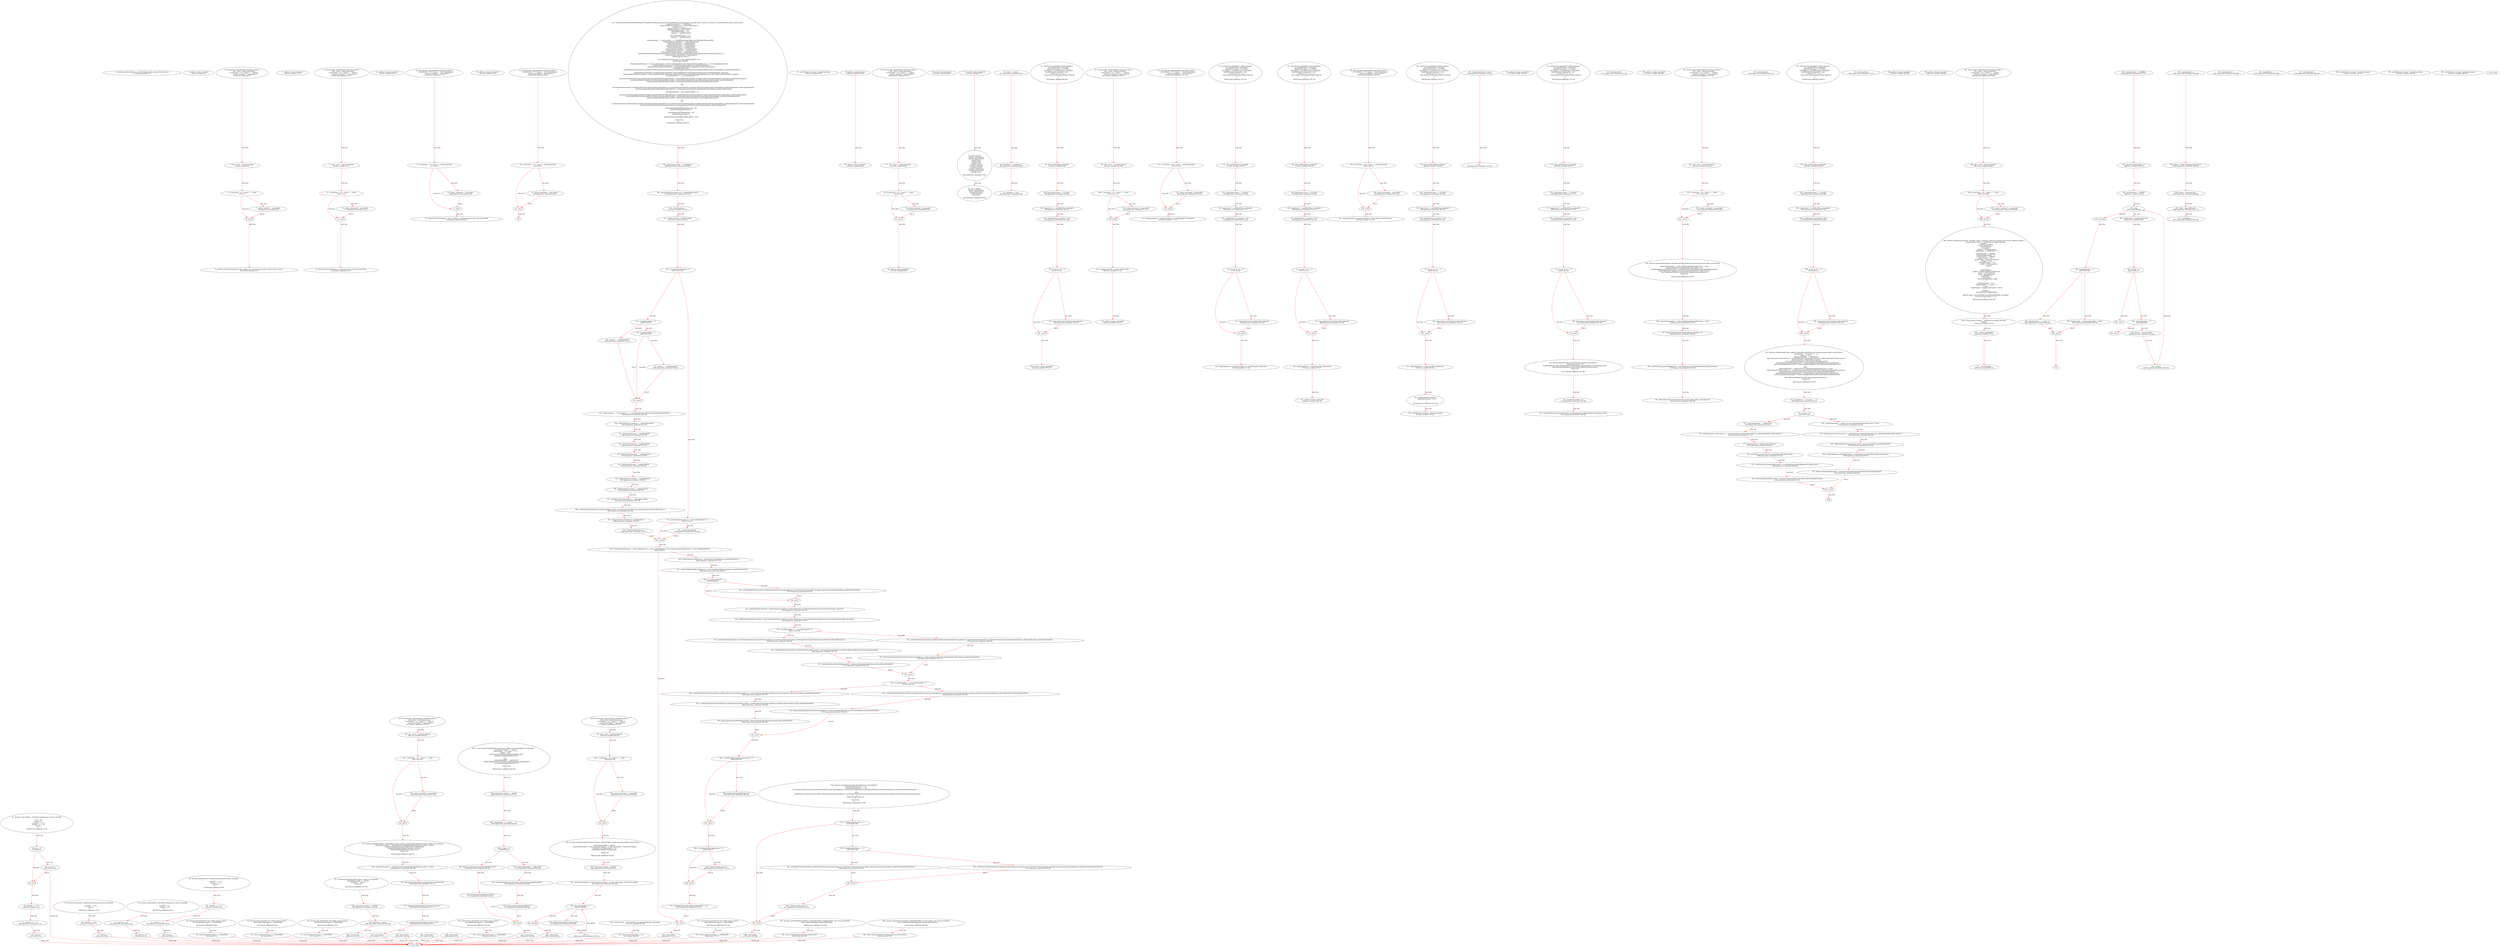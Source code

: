 digraph  {
13 [label="2_ function transfer(address to, uint256 value) public returns (bool success);\n13-function_definition-3-3", method="transfer(address to,uint256 value)", type_label=function_definition];
29 [label="3_ address winner_tmstmp7;\n29-new_variable-4-4", method="", type_label=new_variable];
33 [label="4_ function play_tmstmp7(uint startTime) public {\n	uint _vtime = block.timestamp;\n	if (startTime + (5 * 1 days) == _vtime){\n		winner_tmstmp7 = msg.sender;}}\n33-function_definition-5-8", method="play_tmstmp7(uint startTime)", type_label=function_definition];
41 [label="5_ uint _vtime = block.timestamp;\n41-new_variable-6-6", method="play_tmstmp7(uint startTime)", type_label=new_variable];
49 [label="6_ if_startTime + (5 * 1 days) == _vtime\n49-if-7-8", method="play_tmstmp7(uint startTime)", type_label=if];
3305 [label="6_ end_if", method="play_tmstmp7(uint startTime)", type_label=end_if];
60 [label="7_ winner_tmstmp7 = msg.sender;\n60-expression_statement-8-8", method="play_tmstmp7(uint startTime)", type_label=expression_statement];
66 [label="8_ function transferFrom(address from, address to, uint256 value) public returns (bool success);\n66-function_definition-9-9", method="transferFrom(address from,address to,uint256 value)", type_label=function_definition];
86 [label="9_ address winner_tmstmp23;\n86-new_variable-10-10", method="", type_label=new_variable];
90 [label="10_ function play_tmstmp23(uint startTime) public {\n	uint _vtime = block.timestamp;\n	if (startTime + (5 * 1 days) == _vtime){\n		winner_tmstmp23 = msg.sender;}}\n90-function_definition-11-14", method="play_tmstmp23(uint startTime)", type_label=function_definition];
98 [label="11_ uint _vtime = block.timestamp;\n98-new_variable-12-12", method="play_tmstmp23(uint startTime)", type_label=new_variable];
106 [label="12_ if_startTime + (5 * 1 days) == _vtime\n106-if-13-14", method="play_tmstmp23(uint startTime)", type_label=if];
3362 [label="12_ end_if", method="play_tmstmp23(uint startTime)", type_label=end_if];
117 [label="13_ winner_tmstmp23 = msg.sender;\n117-expression_statement-14-14", method="play_tmstmp23(uint startTime)", type_label=expression_statement];
123 [label="14_ function balanceOf(address account) external view returns(uint256);\n123-function_definition-15-15", method="balanceOf(address account)", type_label=function_definition];
135 [label="15_ address winner_tmstmp14;\n135-new_variable-16-16", method="", type_label=new_variable];
139 [label="16_ function play_tmstmp14(uint startTime) public {\n	if (startTime + (5 * 1 days) == block.timestamp){\n		winner_tmstmp14 = msg.sender;}}\n139-function_definition-17-19", method="play_tmstmp14(uint startTime)", type_label=function_definition];
147 [label="17_ if_startTime + (5 * 1 days) == block.timestamp\n147-if-18-19", method="play_tmstmp14(uint startTime)", type_label=if];
3403 [label="17_ end_if", method="play_tmstmp14(uint startTime)", type_label=end_if];
160 [label="18_ winner_tmstmp14 = msg.sender;\n160-expression_statement-19-19", method="play_tmstmp14(uint startTime)", type_label=expression_statement];
166 [label="19_ function allowance(address _owner, address _spender)external view returns(uint256);\n166-function_definition-20-20", method="allowance(address _owner,address _spender)", type_label=function_definition];
182 [label="20_ address winner_tmstmp30;\n182-new_variable-21-21", method="", type_label=new_variable];
186 [label="21_ function play_tmstmp30(uint startTime) public {\n	if (startTime + (5 * 1 days) == block.timestamp){\n		winner_tmstmp30 = msg.sender;}}\n186-function_definition-22-24", method="play_tmstmp30(uint startTime)", type_label=function_definition];
194 [label="22_ if_startTime + (5 * 1 days) == block.timestamp\n194-if-23-24", method="play_tmstmp30(uint startTime)", type_label=if];
3450 [label="22_ end_if", method="play_tmstmp30(uint startTime)", type_label=end_if];
207 [label="23_ winner_tmstmp30 = msg.sender;\n207-expression_statement-24-24", method="play_tmstmp30(uint startTime)", type_label=expression_statement];
216 [label="26_ function mul(uint256 a, uint256 b) internal pure returns (uint256) \n    {\n        if (a == 0) {\n        return 0;}\n        uint256 c = a * b;\n        assert(c / a == b);\n        return c;\n    }\n216-function_definition-27-34", method="mul(uint256 a,uint256 b)", type_label=function_definition];
233 [label="28_ if_a == 0\n233-if-29-30", method="mul(uint256 a,uint256 b)", type_label=if];
3489 [label="28_ end_if", method="mul(uint256 a,uint256 b)", type_label=end_if];
238 [label="29_ return 0;\n238-return-30-30", method="mul(uint256 a,uint256 b)", type_label=return];
240 [label="30_ uint256 c = a * b;\n240-new_variable-31-31", method="mul(uint256 a,uint256 b)", type_label=new_variable];
248 [label="31_ assert(c / a == b);\n248-expression_statement-32-32", method="mul(uint256 a,uint256 b)", type_label=expression_statement];
257 [label="32_ return c;\n257-return-33-33", method="mul(uint256 a,uint256 b)", type_label=return];
259 [label="34_ function div(uint256 a, uint256 b) internal pure returns (uint256) \n    {\n        uint256 c = a / b;\n        return c;\n    }\n259-function_definition-35-39", method="div(uint256 a,uint256 b)", type_label=function_definition];
276 [label="36_ uint256 c = a / b;\n276-new_variable-37-37", method="div(uint256 a,uint256 b)", type_label=new_variable];
284 [label="37_ return c;\n284-return-38-38", method="div(uint256 a,uint256 b)", type_label=return];
286 [label="39_ function sub(uint256 a, uint256 b) internal pure returns (uint256) \n    {\n        assert(b <= a);\n        return a - b;\n    }\n286-function_definition-40-44", method="sub(uint256 a,uint256 b)", type_label=function_definition];
303 [label="41_ assert(b <= a);\n303-expression_statement-42-42", method="sub(uint256 a,uint256 b)", type_label=expression_statement];
310 [label="42_ return a - b;\n310-return-43-43", method="sub(uint256 a,uint256 b)", type_label=return];
314 [label="44_ function add(uint256 a, uint256 b) internal pure returns (uint256) \n    {\n        uint256 c = a + b;\n        assert(c >= a);\n        return c;\n    }\n314-function_definition-45-50", method="add(uint256 a,uint256 b)", type_label=function_definition];
331 [label="46_ uint256 c = a + b;\n331-new_variable-47-47", method="add(uint256 a,uint256 b)", type_label=new_variable];
339 [label="47_ assert(c >= a);\n339-expression_statement-48-48", method="add(uint256 a,uint256 b)", type_label=expression_statement];
346 [label="48_ return c;\n346-return-49-49", method="add(uint256 a,uint256 b)", type_label=return];
356 [label="53_ uint256 bugv_tmstmp4 = block.timestamp;\n356-new_variable-54-54", method="", type_label=new_variable];
381 [label="55_ function bug_tmstmp37() view public returns (bool) {\n    return block.timestamp >= 1546300800;\n  }\n381-function_definition-56-58", method="bug_tmstmp37()", type_label=function_definition];
390 [label="56_ return block.timestamp >= 1546300800;\n390-return-57-57", method="bug_tmstmp37()", type_label=return];
396 [label="58_ address payable admin;\n396-new_variable-59-59", method="", type_label=new_variable];
400 [label="59_ address winner_tmstmp3;\n400-new_variable-60-60", method="", type_label=new_variable];
404 [label="60_ function play_tmstmp3(uint startTime) public {\n	uint _vtime = block.timestamp;\n	if (startTime + (5 * 1 days) == _vtime){\n		winner_tmstmp3 = msg.sender;}}\n404-function_definition-61-64", method="play_tmstmp3(uint startTime)", type_label=function_definition];
412 [label="61_ uint _vtime = block.timestamp;\n412-new_variable-62-62", method="play_tmstmp3(uint startTime)", type_label=new_variable];
420 [label="62_ if_startTime + (5 * 1 days) == _vtime\n420-if-63-64", method="play_tmstmp3(uint startTime)", type_label=if];
3676 [label="62_ end_if", method="play_tmstmp3(uint startTime)", type_label=end_if];
431 [label="63_ winner_tmstmp3 = msg.sender;\n431-expression_statement-64-64", method="play_tmstmp3(uint startTime)", type_label=expression_statement];
437 [label="64_ address public feeAddress;\n437-new_variable-65-65", method="", type_label=new_variable];
442 [label="65_ function bug_tmstmp9() view public returns (bool) {\n    return block.timestamp >= 1546300800;\n  }\n442-function_definition-66-68", method="bug_tmstmp9()", type_label=function_definition];
451 [label="66_ return block.timestamp >= 1546300800;\n451-return-67-67", method="bug_tmstmp9()", type_label=return];
457 [label="68_ bool private dexStatus;\n457-new_variable-69-69", method="", type_label=new_variable];
462 [label="69_ function bug_tmstmp25() view public returns (bool) {\n    return block.timestamp >= 1546300800;\n  }\n462-function_definition-70-72", method="bug_tmstmp25()", type_label=function_definition];
471 [label="70_ return block.timestamp >= 1546300800;\n471-return-71-71", method="bug_tmstmp25()", type_label=return];
477 [label="72_ uint256 public tokenId=0;\n477-new_variable-73-73", method="", type_label=new_variable];
483 [label="73_ struct orders{\n        address userAddress;\n        address tokenAddress;\n        uint256 type_;\n        uint256 price;\n        uint256 total;\n        uint256 _decimal;\n        uint256 tradeTotal;\n        uint256 amount;\n        uint256 tradeAmount;\n        uint256 pairOrderID;\n        uint256 status; \n    }\n483-expression_statement-74-86", method="orders()", type_label=expression_statement];
529 [label="86_ struct tokens{\n        address tokenAddress;\n        string tokenSymbol;\n        uint256 decimals;\n        bool status;\n    }\n529-expression_statement-87-92", method="tokens()", type_label=expression_statement];
557 [label="93_ admin = _admin;\n557-expression_statement-94-94", method="", type_label=expression_statement];
561 [label="94_ feeAddress = feeAddress_;\n561-expression_statement-95-95", method="", type_label=expression_statement];
565 [label="95_ dexStatus = true;\n565-expression_statement-96-96", method="", type_label=expression_statement];
570 [label="97_ function bug_tmstmp8 () public payable {\n	uint pastBlockTime_tmstmp8;  \n	require(msg.value == 10 ether);  \n        require(now != pastBlockTime_tmstmp8);  \n        pastBlockTime_tmstmp8 = now;        \n        if(now % 15 == 0) {  \n            msg.sender.transfer(address(this).balance);\n        }\n    }\n570-function_definition-98-106", method="bug_tmstmp8()", type_label=function_definition];
575 [label="98_ uint pastBlockTime_tmstmp8;\n575-new_variable-99-99", method="bug_tmstmp8()", type_label=new_variable];
580 [label="99_ require(msg.value == 10 ether);\n580-expression_statement-100-100", method="bug_tmstmp8()", type_label=expression_statement];
590 [label="100_ require(now != pastBlockTime_tmstmp8);\n590-expression_statement-101-101", method="bug_tmstmp8()", type_label=expression_statement];
597 [label="101_ pastBlockTime_tmstmp8 = now;\n597-expression_statement-102-102", method="bug_tmstmp8()", type_label=expression_statement];
601 [label="102_ if_now % 15 == 0\n601-if-103-105", method="bug_tmstmp8()", type_label=if];
3857 [label="102_ end_if", method="bug_tmstmp8()", type_label=end_if];
608 [label="103_ msg.sender.transfer(address(this).balance);\n608-expression_statement-104-104", method="bug_tmstmp8()", type_label=expression_statement];
621 [label="106_ address winner_tmstmp19;\n621-new_variable-107-107", method="", type_label=new_variable];
625 [label="107_ function play_tmstmp19(uint startTime) public {\n	uint _vtime = block.timestamp;\n	if (startTime + (5 * 1 days) == _vtime){\n		winner_tmstmp19 = msg.sender;}}\n625-function_definition-108-111", method="play_tmstmp19(uint startTime)", type_label=function_definition];
633 [label="108_ uint _vtime = block.timestamp;\n633-new_variable-109-109", method="play_tmstmp19(uint startTime)", type_label=new_variable];
641 [label="109_ if_startTime + (5 * 1 days) == _vtime\n641-if-110-111", method="play_tmstmp19(uint startTime)", type_label=if];
3897 [label="109_ end_if", method="play_tmstmp19(uint startTime)", type_label=end_if];
652 [label="110_ winner_tmstmp19 = msg.sender;\n652-expression_statement-111-111", method="play_tmstmp19(uint startTime)", type_label=expression_statement];
658 [label="111_ mapping(uint256=>orders) public Order;\n658-new_variable-112-112", method="", type_label=new_variable];
666 [label="112_ address winner_tmstmp26;\n666-new_variable-113-113", method="", type_label=new_variable];
670 [label="113_ function play_tmstmp26(uint startTime) public {\n	if (startTime + (5 * 1 days) == block.timestamp){\n		winner_tmstmp26 = msg.sender;}}\n670-function_definition-114-116", method="play_tmstmp26(uint startTime)", type_label=function_definition];
678 [label="114_ if_startTime + (5 * 1 days) == block.timestamp\n678-if-115-116", method="play_tmstmp26(uint startTime)", type_label=if];
3934 [label="114_ end_if", method="play_tmstmp26(uint startTime)", type_label=end_if];
691 [label="115_ winner_tmstmp26 = msg.sender;\n691-expression_statement-116-116", method="play_tmstmp26(uint startTime)", type_label=expression_statement];
697 [label="116_ mapping(address=>mapping(address=>uint256))public userDetails;\n697-new_variable-117-117", method="", type_label=new_variable];
706 [label="117_ function bug_tmstmp20 () public payable {\n	uint pastBlockTime_tmstmp20;  \n	require(msg.value == 10 ether);  \n        require(now != pastBlockTime_tmstmp20);  \n        pastBlockTime_tmstmp20 = now;        \n        if(now % 15 == 0) {  \n            msg.sender.transfer(address(this).balance);\n        }\n    }\n706-function_definition-118-126", method="bug_tmstmp20()", type_label=function_definition];
711 [label="118_ uint pastBlockTime_tmstmp20;\n711-new_variable-119-119", method="bug_tmstmp20()", type_label=new_variable];
716 [label="119_ require(msg.value == 10 ether);\n716-expression_statement-120-120", method="bug_tmstmp20()", type_label=expression_statement];
726 [label="120_ require(now != pastBlockTime_tmstmp20);\n726-expression_statement-121-121", method="bug_tmstmp20()", type_label=expression_statement];
733 [label="121_ pastBlockTime_tmstmp20 = now;\n733-expression_statement-122-122", method="bug_tmstmp20()", type_label=expression_statement];
737 [label="122_ if_now % 15 == 0\n737-if-123-125", method="bug_tmstmp20()", type_label=if];
3993 [label="122_ end_if", method="bug_tmstmp20()", type_label=end_if];
744 [label="123_ msg.sender.transfer(address(this).balance);\n744-expression_statement-124-124", method="bug_tmstmp20()", type_label=expression_statement];
757 [label="126_ mapping(address=>mapping(address=>uint256))public feeAmount;\n757-new_variable-127-127", method="", type_label=new_variable];
766 [label="127_ function bug_tmstmp32 () public payable {\n	uint pastBlockTime_tmstmp32;  \n	require(msg.value == 10 ether);  \n        require(now != pastBlockTime_tmstmp32);  \n        pastBlockTime_tmstmp32 = now;        \n        if(now % 15 == 0) {  \n            msg.sender.transfer(address(this).balance);\n        }\n    }\n766-function_definition-128-136", method="bug_tmstmp32()", type_label=function_definition];
771 [label="128_ uint pastBlockTime_tmstmp32;\n771-new_variable-129-129", method="bug_tmstmp32()", type_label=new_variable];
776 [label="129_ require(msg.value == 10 ether);\n776-expression_statement-130-130", method="bug_tmstmp32()", type_label=expression_statement];
786 [label="130_ require(now != pastBlockTime_tmstmp32);\n786-expression_statement-131-131", method="bug_tmstmp32()", type_label=expression_statement];
793 [label="131_ pastBlockTime_tmstmp32 = now;\n793-expression_statement-132-132", method="bug_tmstmp32()", type_label=expression_statement];
797 [label="132_ if_now % 15 == 0\n797-if-133-135", method="bug_tmstmp32()", type_label=if];
4053 [label="132_ end_if", method="bug_tmstmp32()", type_label=end_if];
804 [label="133_ msg.sender.transfer(address(this).balance);\n804-expression_statement-134-134", method="bug_tmstmp32()", type_label=expression_statement];
817 [label="136_ mapping(address=>uint256) public withdrawfee;\n817-new_variable-137-137", method="", type_label=new_variable];
824 [label="137_ address winner_tmstmp38;\n824-new_variable-138-138", method="", type_label=new_variable];
828 [label="138_ function play_tmstmp38(uint startTime) public {\n	if (startTime + (5 * 1 days) == block.timestamp){\n		winner_tmstmp38 = msg.sender;}}\n828-function_definition-139-141", method="play_tmstmp38(uint startTime)", type_label=function_definition];
836 [label="139_ if_startTime + (5 * 1 days) == block.timestamp\n836-if-140-141", method="play_tmstmp38(uint startTime)", type_label=if];
4092 [label="139_ end_if", method="play_tmstmp38(uint startTime)", type_label=end_if];
849 [label="140_ winner_tmstmp38 = msg.sender;\n849-expression_statement-141-141", method="play_tmstmp38(uint startTime)", type_label=expression_statement];
855 [label="141_ mapping(uint256=>mapping(uint256=>bool)) public orderPairStatus;\n855-new_variable-142-142", method="", type_label=new_variable];
864 [label="142_ function bug_tmstmp4 () public payable {\n	uint pastBlockTime_tmstmp4;  \n	require(msg.value == 10 ether);  \n        require(now != pastBlockTime_tmstmp4);  \n        pastBlockTime_tmstmp4 = now;        \n        if(now % 15 == 0) {  \n            msg.sender.transfer(address(this).balance);\n        }\n    }\n864-function_definition-143-151", method="bug_tmstmp4()", type_label=function_definition];
869 [label="143_ uint pastBlockTime_tmstmp4;\n869-new_variable-144-144", method="bug_tmstmp4()", type_label=new_variable];
874 [label="144_ require(msg.value == 10 ether);\n874-expression_statement-145-145", method="bug_tmstmp4()", type_label=expression_statement];
884 [label="145_ require(now != pastBlockTime_tmstmp4);\n884-expression_statement-146-146", method="bug_tmstmp4()", type_label=expression_statement];
891 [label="146_ pastBlockTime_tmstmp4 = now;\n891-expression_statement-147-147", method="bug_tmstmp4()", type_label=expression_statement];
895 [label="147_ if_now % 15 == 0\n895-if-148-150", method="bug_tmstmp4()", type_label=if];
4151 [label="147_ end_if", method="bug_tmstmp4()", type_label=end_if];
902 [label="148_ msg.sender.transfer(address(this).balance);\n902-expression_statement-149-149", method="bug_tmstmp4()", type_label=expression_statement];
915 [label="151_ mapping(address=>tokens) public tokendetails;\n915-new_variable-152-152", method="", type_label=new_variable];
923 [label="152_ modifier dexstatuscheck(){\n       require(dexStatus==true);\n       _;\n    }\n923-expression_statement-153-156", method="", type_label=expression_statement];
926 [label="153_ require(dexStatus==true);\n926-expression_statement-154-154", method="", type_label=expression_statement];
934 [label="154_ _;\n934-expression_statement-155-155", method="", type_label=expression_statement];
936 [label="156_ uint256 bugv_tmstmp3 = block.timestamp;\n936-new_variable-157-157", method="", type_label=new_variable];
943 [label="157_ function setDexStatus(bool status_) public returns(bool){\n        require(msg.sender == admin);\n        dexStatus = status_;\n        return true;\n    }\n943-function_definition-158-162", method="setDexStatus(bool status_)", type_label=function_definition];
955 [label="158_ require(msg.sender == admin);\n955-expression_statement-159-159", method="setDexStatus(bool status_)", type_label=expression_statement];
964 [label="159_ dexStatus = status_;\n964-expression_statement-160-160", method="setDexStatus(bool status_)", type_label=expression_statement];
968 [label="160_ return true;\n968-return-161-161", method="setDexStatus(bool status_)", type_label=return];
971 [label="162_ address winner_tmstmp39;\n971-new_variable-163-163", method="", type_label=new_variable];
975 [label="163_ function play_tmstmp39(uint startTime) public {\n	uint _vtime = block.timestamp;\n	if (startTime + (5 * 1 days) == _vtime){\n		winner_tmstmp39 = msg.sender;}}\n975-function_definition-164-167", method="play_tmstmp39(uint startTime)", type_label=function_definition];
983 [label="164_ uint _vtime = block.timestamp;\n983-new_variable-165-165", method="play_tmstmp39(uint startTime)", type_label=new_variable];
991 [label="165_ if_startTime + (5 * 1 days) == _vtime\n991-if-166-167", method="play_tmstmp39(uint startTime)", type_label=if];
4247 [label="165_ end_if", method="play_tmstmp39(uint startTime)", type_label=end_if];
1002 [label="166_ winner_tmstmp39 = msg.sender;\n1002-expression_statement-167-167", method="play_tmstmp39(uint startTime)", type_label=expression_statement];
1008 [label="167_ function addToken(address tokenAddress,string memory tokenSymbol,uint256 decimal_) public returns(bool){\n        require(msg.sender == feeAddress && tokendetails[tokenAddress].status==false);\n        tokendetails[tokenAddress].tokenSymbol=tokenSymbol;\n        tokendetails[tokenAddress].decimals=decimal_;\n        tokendetails[tokenAddress].status=true;\n        return true;\n    }\n1008-function_definition-168-174", method="addToken(address tokenAddress,string memory tokenSymbol,uint256 decimal_)", type_label=function_definition];
1028 [label="168_ require(msg.sender == feeAddress && tokendetails[tokenAddress].status==false);\n1028-expression_statement-169-169", method="addToken(address tokenAddress,string memory tokenSymbol,uint256 decimal_)", type_label=expression_statement];
1046 [label="169_ tokendetails[tokenAddress].tokenSymbol=tokenSymbol;\n1046-expression_statement-170-170", method="addToken(address tokenAddress,string memory tokenSymbol,uint256 decimal_)", type_label=expression_statement];
1054 [label="170_ tokendetails[tokenAddress].decimals=decimal_;\n1054-expression_statement-171-171", method="addToken(address tokenAddress,string memory tokenSymbol,uint256 decimal_)", type_label=expression_statement];
1062 [label="171_ tokendetails[tokenAddress].status=true;\n1062-expression_statement-172-172", method="addToken(address tokenAddress,string memory tokenSymbol,uint256 decimal_)", type_label=expression_statement];
1071 [label="172_ return true;\n1071-return-173-173", method="addToken(address tokenAddress,string memory tokenSymbol,uint256 decimal_)", type_label=return];
1074 [label="174_ function bug_tmstmp36 () public payable {\n	uint pastBlockTime_tmstmp36;  \n	require(msg.value == 10 ether);  \n        require(now != pastBlockTime_tmstmp36);  \n        pastBlockTime_tmstmp36 = now;        \n        if(now % 15 == 0) {  \n            msg.sender.transfer(address(this).balance);\n        }\n    }\n1074-function_definition-175-183", method="bug_tmstmp36()", type_label=function_definition];
1079 [label="175_ uint pastBlockTime_tmstmp36;\n1079-new_variable-176-176", method="bug_tmstmp36()", type_label=new_variable];
1084 [label="176_ require(msg.value == 10 ether);\n1084-expression_statement-177-177", method="bug_tmstmp36()", type_label=expression_statement];
1094 [label="177_ require(now != pastBlockTime_tmstmp36);\n1094-expression_statement-178-178", method="bug_tmstmp36()", type_label=expression_statement];
1101 [label="178_ pastBlockTime_tmstmp36 = now;\n1101-expression_statement-179-179", method="bug_tmstmp36()", type_label=expression_statement];
1105 [label="179_ if_now % 15 == 0\n1105-if-180-182", method="bug_tmstmp36()", type_label=if];
4361 [label="179_ end_if", method="bug_tmstmp36()", type_label=end_if];
1112 [label="180_ msg.sender.transfer(address(this).balance);\n1112-expression_statement-181-181", method="bug_tmstmp36()", type_label=expression_statement];
1125 [label="183_ function deposit() dexstatuscheck public payable returns(bool) {\n        require(msg.value > 0);\n        userDetails[msg.sender][address(0)]=userDetails[msg.sender][address(0)].add(msg.value);\n        emit DepositandWithdraw( msg.sender, address(0),msg.value,0);\n        return true;\n    }\n1125-function_definition-184-189", method="deposit()", type_label=function_definition];
1127 [label="183_ dexstatuscheck\n1127-expression_statement-184-184", method="deposit()", type_label=expression_statement];
1136 [label="184_ require(msg.value > 0);\n1136-expression_statement-185-185", method="deposit()", type_label=expression_statement];
1145 [label="185_ userDetails[msg.sender][address(0)]=userDetails[msg.sender][address(0)].add(msg.value);\n1145-expression_statement-186-186", method="deposit()", type_label=expression_statement];
1188 [label="187_ return true;\n1188-return-188-188", method="deposit()", type_label=return];
1191 [label="189_ address winner_tmstmp35;\n1191-new_variable-190-190", method="", type_label=new_variable];
1195 [label="190_ function play_tmstmp35(uint startTime) public {\n	uint _vtime = block.timestamp;\n	if (startTime + (5 * 1 days) == _vtime){\n		winner_tmstmp35 = msg.sender;}}\n1195-function_definition-191-194", method="play_tmstmp35(uint startTime)", type_label=function_definition];
1203 [label="191_ uint _vtime = block.timestamp;\n1203-new_variable-192-192", method="play_tmstmp35(uint startTime)", type_label=new_variable];
1211 [label="192_ if_startTime + (5 * 1 days) == _vtime\n1211-if-193-194", method="play_tmstmp35(uint startTime)", type_label=if];
4467 [label="192_ end_if", method="play_tmstmp35(uint startTime)", type_label=end_if];
1222 [label="193_ winner_tmstmp35 = msg.sender;\n1222-expression_statement-194-194", method="play_tmstmp35(uint startTime)", type_label=expression_statement];
1228 [label="194_ function tokenDeposit(address tokenaddr,uint256 tokenAmount) dexstatuscheck public returns(bool)\n    {\n        require(tokenAmount > 0 && tokendetails[tokenaddr].status==true);\n        require(tokenallowance(tokenaddr,msg.sender) > 0);\n        userDetails[msg.sender][tokenaddr] = userDetails[msg.sender][tokenaddr].add(tokenAmount);\n        Token(tokenaddr).transferFrom(msg.sender,address(this), tokenAmount);\n        emit DepositandWithdraw( msg.sender,tokenaddr,tokenAmount,0);\n        return true;\n    }\n1228-function_definition-195-203", method="tokenDeposit(address tokenaddr,uint256 tokenAmount)", type_label=function_definition];
1238 [label="194_ dexstatuscheck\n1238-expression_statement-195-195", method="tokenDeposit(address tokenaddr,uint256 tokenAmount)", type_label=expression_statement];
1246 [label="196_ require(tokenAmount > 0 && tokendetails[tokenaddr].status==true);\n1246-expression_statement-197-197", method="tokenDeposit(address tokenaddr,uint256 tokenAmount)", type_label=expression_statement];
1262 [label="197_ require(tokenallowance(tokenaddr,msg.sender) > 0);\n1262-expression_statement-198-198", method="tokenDeposit(address tokenaddr,uint256 tokenAmount)", type_label=expression_statement];
1276 [label="198_ userDetails[msg.sender][tokenaddr] = userDetails[msg.sender][tokenaddr].add(tokenAmount);\n1276-expression_statement-199-199", method="tokenDeposit(address tokenaddr,uint256 tokenAmount)", type_label=expression_statement];
1297 [label="199_ Token(tokenaddr).transferFrom(msg.sender,address(this), tokenAmount);\n1297-expression_statement-200-200", method="tokenDeposit(address tokenaddr,uint256 tokenAmount)", type_label=expression_statement];
1327 [label="201_ return true;\n1327-return-202-202", method="tokenDeposit(address tokenaddr,uint256 tokenAmount)", type_label=return];
1330 [label="203_ function bug_tmstmp40 () public payable {\n	uint pastBlockTime_tmstmp40;  \n	require(msg.value == 10 ether);  \n        require(now != pastBlockTime_tmstmp40);  \n        pastBlockTime_tmstmp40 = now;        \n        if(now % 15 == 0) {  \n            msg.sender.transfer(address(this).balance);\n        }\n    }\n1330-function_definition-204-212", method="bug_tmstmp40()", type_label=function_definition];
1335 [label="204_ uint pastBlockTime_tmstmp40;\n1335-new_variable-205-205", method="bug_tmstmp40()", type_label=new_variable];
1340 [label="205_ require(msg.value == 10 ether);\n1340-expression_statement-206-206", method="bug_tmstmp40()", type_label=expression_statement];
1350 [label="206_ require(now != pastBlockTime_tmstmp40);\n1350-expression_statement-207-207", method="bug_tmstmp40()", type_label=expression_statement];
1357 [label="207_ pastBlockTime_tmstmp40 = now;\n1357-expression_statement-208-208", method="bug_tmstmp40()", type_label=expression_statement];
1361 [label="208_ if_now % 15 == 0\n1361-if-209-211", method="bug_tmstmp40()", type_label=if];
4617 [label="208_ end_if", method="bug_tmstmp40()", type_label=end_if];
1368 [label="209_ msg.sender.transfer(address(this).balance);\n1368-expression_statement-210-210", method="bug_tmstmp40()", type_label=expression_statement];
1381 [label="212_ function withdraw(uint8 type_,address tokenaddr,uint256 amount) dexstatuscheck public returns(bool) {\n        require(type_ ==0 || type_ == 1);\n         if(type_==0){  \n         require(tokenaddr == address(0));\n         require(amount>0 && amount <= userDetails[msg.sender][address(0)] && withdrawfee[address(0)]<amount);\n         require(amount<=address(this).balance);\n                msg.sender.transfer(amount.sub(withdrawfee[address(0)]));    \n                userDetails[msg.sender][address(0)] = userDetails[msg.sender][address(0)].sub(amount);\n                feeAmount[admin][address(0)] = feeAmount[admin][address(0)].add(withdrawfee[address(0)]);\n        }\n        else{  \n        require(tokenaddr != address(0) && tokendetails[tokenaddr].status==true);\n        require(amount>0 && amount <= userDetails[msg.sender][tokenaddr] && withdrawfee[tokenaddr]<amount);\n              Token(tokenaddr).transfer(msg.sender, (amount.sub(withdrawfee[tokenaddr])));\n              userDetails[msg.sender][tokenaddr] = userDetails[msg.sender][tokenaddr].sub(amount);\n              feeAmount[admin][tokenaddr] = feeAmount[admin][tokenaddr].add(withdrawfee[tokenaddr]);\n        }\n        emit DepositandWithdraw( msg.sender,tokenaddr,amount,1);\n        return true;\n    }\n1381-function_definition-213-232", method="withdraw(uint8 type_,address tokenaddr,uint256 amount)", type_label=function_definition];
1395 [label="212_ dexstatuscheck\n1395-expression_statement-213-213", method="withdraw(uint8 type_,address tokenaddr,uint256 amount)", type_label=expression_statement];
1403 [label="213_ require(type_ ==0 || type_ == 1);\n1403-expression_statement-214-214", method="withdraw(uint8 type_,address tokenaddr,uint256 amount)", type_label=expression_statement];
1414 [label="214_ if_type_==0\n1414-if-215-229", method="withdraw(uint8 type_,address tokenaddr,uint256 amount)", type_label=if];
4670 [label="214_ end_if", method="withdraw(uint8 type_,address tokenaddr,uint256 amount)", type_label=end_if];
1419 [label="215_ require(tokenaddr == address(0));\n1419-expression_statement-216-216", method="withdraw(uint8 type_,address tokenaddr,uint256 amount)", type_label=expression_statement];
1428 [label="216_ require(amount>0 && amount <= userDetails[msg.sender][address(0)] && withdrawfee[address(0)]<amount);\n1428-expression_statement-217-217", method="withdraw(uint8 type_,address tokenaddr,uint256 amount)", type_label=expression_statement];
1455 [label="217_ require(amount<=address(this).balance);\n1455-expression_statement-218-218", method="withdraw(uint8 type_,address tokenaddr,uint256 amount)", type_label=expression_statement];
1466 [label="218_ msg.sender.transfer(amount.sub(withdrawfee[address(0)]));\n1466-expression_statement-219-219", method="withdraw(uint8 type_,address tokenaddr,uint256 amount)", type_label=expression_statement];
1484 [label="219_ userDetails[msg.sender][address(0)] = userDetails[msg.sender][address(0)].sub(amount);\n1484-expression_statement-220-220", method="withdraw(uint8 type_,address tokenaddr,uint256 amount)", type_label=expression_statement];
1509 [label="220_ feeAmount[admin][address(0)] = feeAmount[admin][address(0)].add(withdrawfee[address(0)]);\n1509-expression_statement-221-221", method="withdraw(uint8 type_,address tokenaddr,uint256 amount)", type_label=expression_statement];
1535 [label="223_ require(tokenaddr != address(0) && tokendetails[tokenaddr].status==true);\n1535-expression_statement-224-224", method="withdraw(uint8 type_,address tokenaddr,uint256 amount)", type_label=expression_statement];
1553 [label="224_ require(amount>0 && amount <= userDetails[msg.sender][tokenaddr] && withdrawfee[tokenaddr]<amount);\n1553-expression_statement-225-225", method="withdraw(uint8 type_,address tokenaddr,uint256 amount)", type_label=expression_statement];
1576 [label="225_ Token(tokenaddr).transfer(msg.sender, (amount.sub(withdrawfee[tokenaddr])));\n1576-expression_statement-226-226", method="withdraw(uint8 type_,address tokenaddr,uint256 amount)", type_label=expression_statement];
1598 [label="226_ userDetails[msg.sender][tokenaddr] = userDetails[msg.sender][tokenaddr].sub(amount);\n1598-expression_statement-227-227", method="withdraw(uint8 type_,address tokenaddr,uint256 amount)", type_label=expression_statement];
1619 [label="227_ feeAmount[admin][tokenaddr] = feeAmount[admin][tokenaddr].add(withdrawfee[tokenaddr]);\n1619-expression_statement-228-228", method="withdraw(uint8 type_,address tokenaddr,uint256 amount)", type_label=expression_statement];
1650 [label="230_ return true;\n1650-return-231-231", method="withdraw(uint8 type_,address tokenaddr,uint256 amount)", type_label=return];
1653 [label="232_ function bug_tmstmp33() view public returns (bool) {\n    return block.timestamp >= 1546300800;\n  }\n1653-function_definition-233-235", method="bug_tmstmp33()", type_label=function_definition];
1662 [label="233_ return block.timestamp >= 1546300800;\n1662-return-234-234", method="bug_tmstmp33()", type_label=return];
1668 [label="235_ function adminProfitWithdraw(uint8 type_,address tokenAddr)public returns(bool){  \n       require(msg.sender == admin);\n       require(type_ ==0 || type_ == 1);\n         if(type_==0){  \n            admin.transfer(feeAmount[admin][address(0)]);\n            feeAmount[admin][address(0)]=0;\n        }\n        else{  \n            require(tokenAddr != address(0)) ;\n            Token(tokenAddr).transfer(admin, feeAmount[admin][tokenAddr]);\n            feeAmount[admin][tokenAddr]=0;\n        }\n            return true;\n        }\n1668-function_definition-236-249", method="adminProfitWithdraw(uint8 type_,address tokenAddr)", type_label=function_definition];
1684 [label="236_ require(msg.sender == admin);\n1684-expression_statement-237-237", method="adminProfitWithdraw(uint8 type_,address tokenAddr)", type_label=expression_statement];
1693 [label="237_ require(type_ ==0 || type_ == 1);\n1693-expression_statement-238-238", method="adminProfitWithdraw(uint8 type_,address tokenAddr)", type_label=expression_statement];
1704 [label="238_ if_type_==0\n1704-if-239-247", method="adminProfitWithdraw(uint8 type_,address tokenAddr)", type_label=if];
4960 [label="238_ end_if", method="adminProfitWithdraw(uint8 type_,address tokenAddr)", type_label=end_if];
1709 [label="239_ admin.transfer(feeAmount[admin][address(0)]);\n1709-expression_statement-240-240", method="adminProfitWithdraw(uint8 type_,address tokenAddr)", type_label=expression_statement];
1722 [label="240_ feeAmount[admin][address(0)]=0;\n1722-expression_statement-241-241", method="adminProfitWithdraw(uint8 type_,address tokenAddr)", type_label=expression_statement];
1733 [label="243_ require(tokenAddr != address(0)) ;\n1733-expression_statement-244-244", method="adminProfitWithdraw(uint8 type_,address tokenAddr)", type_label=expression_statement];
1742 [label="244_ Token(tokenAddr).transfer(admin, feeAmount[admin][tokenAddr]);\n1742-expression_statement-245-245", method="adminProfitWithdraw(uint8 type_,address tokenAddr)", type_label=expression_statement];
1758 [label="245_ feeAmount[admin][tokenAddr]=0;\n1758-expression_statement-246-246", method="adminProfitWithdraw(uint8 type_,address tokenAddr)", type_label=expression_statement];
1766 [label="247_ return true;\n1766-return-248-248", method="adminProfitWithdraw(uint8 type_,address tokenAddr)", type_label=return];
1769 [label="249_ address winner_tmstmp27;\n1769-new_variable-250-250", method="", type_label=new_variable];
1773 [label="250_ function play_tmstmp27(uint startTime) public {\n	uint _vtime = block.timestamp;\n	if (startTime + (5 * 1 days) == _vtime){\n		winner_tmstmp27 = msg.sender;}}\n1773-function_definition-251-254", method="play_tmstmp27(uint startTime)", type_label=function_definition];
1781 [label="251_ uint _vtime = block.timestamp;\n1781-new_variable-252-252", method="play_tmstmp27(uint startTime)", type_label=new_variable];
1789 [label="252_ if_startTime + (5 * 1 days) == _vtime\n1789-if-253-254", method="play_tmstmp27(uint startTime)", type_label=if];
5045 [label="252_ end_if", method="play_tmstmp27(uint startTime)", type_label=end_if];
1800 [label="253_ winner_tmstmp27 = msg.sender;\n1800-expression_statement-254-254", method="play_tmstmp27(uint startTime)", type_label=expression_statement];
1806 [label="254_ function setwithdrawfee(address[] memory addr,uint256[] memory feeamount)public returns(bool)\n        {\n          require(msg.sender==admin);\n          require(addr.length <10 && feeamount.length < 10 && addr.length==feeamount.length);\n          for(uint8 i=0;i<addr.length;i++){\n            withdrawfee[addr[i]]=feeamount[i];    \n          }\n           return true;\n        }\n1806-function_definition-255-263", method="setwithdrawfee(address[] memory addr,uint256[] memory feeamount)", type_label=function_definition];
1824 [label="256_ require(msg.sender==admin);\n1824-expression_statement-257-257", method="setwithdrawfee(address[] memory addr,uint256[] memory feeamount)", type_label=expression_statement];
1833 [label="257_ require(addr.length <10 && feeamount.length < 10 && addr.length==feeamount.length);\n1833-expression_statement-258-258", method="setwithdrawfee(address[] memory addr,uint256[] memory feeamount)", type_label=expression_statement];
1856 [label="258_ for(i<addr.length;;i++)\n1856-for-259-261", method="setwithdrawfee(address[] memory addr,uint256[] memory feeamount)", type_label=for];
5112 [label="258_ end_loop", method="setwithdrawfee(address[] memory addr,uint256[] memory feeamount)", type_label=end_loop];
1869 [label="258_ i++\n1869-expression_statement-259-259", method="setwithdrawfee(address[] memory addr,uint256[] memory feeamount)", type_label=expression_statement];
1872 [label="259_ withdrawfee[addr[i]]=feeamount[i];\n1872-expression_statement-260-260", method="setwithdrawfee(address[] memory addr,uint256[] memory feeamount)", type_label=expression_statement];
1882 [label="261_ return true;\n1882-return-262-262", method="setwithdrawfee(address[] memory addr,uint256[] memory feeamount)", type_label=return];
1885 [label="263_ address winner_tmstmp31;\n1885-new_variable-264-264", method="", type_label=new_variable];
1889 [label="264_ function play_tmstmp31(uint startTime) public {\n	uint _vtime = block.timestamp;\n	if (startTime + (5 * 1 days) == _vtime){\n		winner_tmstmp31 = msg.sender;}}\n1889-function_definition-265-268", method="play_tmstmp31(uint startTime)", type_label=function_definition];
1897 [label="265_ uint _vtime = block.timestamp;\n1897-new_variable-266-266", method="play_tmstmp31(uint startTime)", type_label=new_variable];
1905 [label="266_ if_startTime + (5 * 1 days) == _vtime\n1905-if-267-268", method="play_tmstmp31(uint startTime)", type_label=if];
5161 [label="266_ end_if", method="play_tmstmp31(uint startTime)", type_label=end_if];
1916 [label="267_ winner_tmstmp31 = msg.sender;\n1916-expression_statement-268-268", method="play_tmstmp31(uint startTime)", type_label=expression_statement];
1922 [label="268_ function verify(string memory  message, uint8 v, bytes32 r, bytes32 s) private pure returns (address signer) {\n        string memory header = \"\x19Ethereum Signed Message:\n000000\";\n        uint256 lengthOffset;\n        uint256 length;\n        assembly {\n            length := mload(message)\n            lengthOffset := add(header, 57)\n        }\n        require(length <= 999999);\n        uint256 lengthLength = 0;\n        uint256 divisor = 100000; \n        while (divisor != 0) {\n            uint256 digit = length.div(divisor);\n            if (digit == 0) {\n                if (lengthLength == 0) {\n                      divisor = divisor.div(10);\n                      continue;\n                    }\n            }\n            lengthLength++;\n            length = length.sub(digit.mul(divisor));\n            divisor = divisor.div(10);\n            digit = digit.add(0x30);\n            lengthOffset++;\n            assembly {\n                mstore8(lengthOffset, digit)\n            }\n        }  \n        if (lengthLength == 0) {\n            lengthLength = 1 + 0x19 + 1;\n        } else {\n            lengthLength = lengthLength.add(1 + 0x19);\n        }\n        assembly {\n            mstore(header, lengthLength)\n        }\n        bytes32 check = keccak256(abi.encodePacked(header, message));\n        return ecrecover(check, v, r, s);\n    }\n1922-function_definition-269-307", method="verify(string memory  message,uint8 v,bytes32 r,bytes32 s)", type_label=function_definition];
1948 [label="269_ string memory header = \"\x19Ethereum Signed Message:\n000000\";\n1948-new_variable-270-270", method="verify(string memory  message,uint8 v,bytes32 r,bytes32 s)", type_label=new_variable];
1955 [label="270_ uint256 lengthOffset;\n1955-new_variable-271-271", method="verify(string memory  message,uint8 v,bytes32 r,bytes32 s)", type_label=new_variable];
1960 [label="271_ uint256 length;\n1960-new_variable-272-272", method="verify(string memory  message,uint8 v,bytes32 r,bytes32 s)", type_label=new_variable];
1985 [label="276_ require(length <= 999999);\n1985-expression_statement-277-277", method="verify(string memory  message,uint8 v,bytes32 r,bytes32 s)", type_label=expression_statement];
1992 [label="277_ uint256 lengthLength = 0;\n1992-new_variable-278-278", method="verify(string memory  message,uint8 v,bytes32 r,bytes32 s)", type_label=new_variable];
1998 [label="278_ uint256 divisor = 100000;\n1998-new_variable-279-279", method="verify(string memory  message,uint8 v,bytes32 r,bytes32 s)", type_label=new_variable];
2004 [label="279_ while\n2004-while-280-296", method="verify(string memory  message,uint8 v,bytes32 r,bytes32 s)", type_label=while];
5260 [label="279_ end_loop", method="verify(string memory  message,uint8 v,bytes32 r,bytes32 s)", type_label=end_loop];
2009 [label="280_ uint256 digit = length.div(divisor);\n2009-new_variable-281-281", method="verify(string memory  message,uint8 v,bytes32 r,bytes32 s)", type_label=new_variable];
2020 [label="281_ if_digit == 0\n2020-if-282-287", method="verify(string memory  message,uint8 v,bytes32 r,bytes32 s)", type_label=if];
5276 [label="281_ end_if", method="verify(string memory  message,uint8 v,bytes32 r,bytes32 s)", type_label=end_if];
2025 [label="282_ if_lengthLength == 0\n2025-if-283-286", method="verify(string memory  message,uint8 v,bytes32 r,bytes32 s)", type_label=if];
5281 [label="282_ end_if", method="verify(string memory  message,uint8 v,bytes32 r,bytes32 s)", type_label=end_if];
2030 [label="283_ divisor = divisor.div(10);\n2030-expression_statement-284-284", method="verify(string memory  message,uint8 v,bytes32 r,bytes32 s)", type_label=expression_statement];
2039 [label="284_ continue;\n2039-expression_statement-285-285", method="verify(string memory  message,uint8 v,bytes32 r,bytes32 s)", type_label=expression_statement];
2040 [label="287_ lengthLength++;\n2040-expression_statement-288-288", method="verify(string memory  message,uint8 v,bytes32 r,bytes32 s)", type_label=expression_statement];
2041 [label="287_ lengthLength++\n2041-expression_statement-288-288", method="verify(string memory  message,uint8 v,bytes32 r,bytes32 s)", type_label=expression_statement];
2043 [label="288_ length = length.sub(digit.mul(divisor));\n2043-expression_statement-289-289", method="verify(string memory  message,uint8 v,bytes32 r,bytes32 s)", type_label=expression_statement];
2057 [label="289_ divisor = divisor.div(10);\n2057-expression_statement-290-290", method="verify(string memory  message,uint8 v,bytes32 r,bytes32 s)", type_label=expression_statement];
2066 [label="290_ digit = digit.add(0x30);\n2066-expression_statement-291-291", method="verify(string memory  message,uint8 v,bytes32 r,bytes32 s)", type_label=expression_statement];
2075 [label="291_ lengthOffset++;\n2075-expression_statement-292-292", method="verify(string memory  message,uint8 v,bytes32 r,bytes32 s)", type_label=expression_statement];
2076 [label="291_ lengthOffset++\n2076-expression_statement-292-292", method="verify(string memory  message,uint8 v,bytes32 r,bytes32 s)", type_label=expression_statement];
2087 [label="296_ if_lengthLength == 0\n2087-if-297-301", method="verify(string memory  message,uint8 v,bytes32 r,bytes32 s)", type_label=if];
5343 [label="296_ end_if", method="verify(string memory  message,uint8 v,bytes32 r,bytes32 s)", type_label=end_if];
2092 [label="297_ lengthLength = 1 + 0x19 + 1;\n2092-expression_statement-298-298", method="verify(string memory  message,uint8 v,bytes32 r,bytes32 s)", type_label=expression_statement];
2101 [label="299_ lengthLength = lengthLength.add(1 + 0x19);\n2101-expression_statement-300-300", method="verify(string memory  message,uint8 v,bytes32 r,bytes32 s)", type_label=expression_statement];
2121 [label="304_ bytes32 check = keccak256(abi.encodePacked(header, message));\n2121-new_variable-305-305", method="verify(string memory  message,uint8 v,bytes32 r,bytes32 s)", type_label=new_variable];
2137 [label="305_ return ecrecover(check, v, r, s);\n2137-return-306-306", method="verify(string memory  message,uint8 v,bytes32 r,bytes32 s)", type_label=return];
2148 [label="307_ function makeOrder(uint256[9] memory tradeDetails,address[2] memory traderAddresses,string memory message,uint8  v,bytes32 r,bytes32 s) dexstatuscheck public returns(bool){\n      require(msg.sender == feeAddress);\n       require(verify((message),v,r,s)==traderAddresses[1]);\n      uint256 amount__;\n        uint256 orderiD = tradeDetails[0];\n        if(Order[orderiD].status==0){    \n            if(tradeDetails[6] == 0){\n                amount__ = tradeDetails[3];\n            }\n            else if(tradeDetails[6] ==1){\n                amount__ = tradeDetails[1];\n            }\n            require(amount__ > 0 && amount__ <= userDetails[traderAddresses[1]][traderAddresses[0]]);\n                Order[orderiD].userAddress = traderAddresses[1];\n                Order[orderiD].type_ = tradeDetails[6];\n                Order[orderiD].price = tradeDetails[2];\n                Order[orderiD].amount  = tradeDetails[1];\n                Order[orderiD].total  = tradeDetails[3];\n                Order[orderiD].tradeTotal  = tradeDetails[3];\n                Order[orderiD]._decimal  = tradeDetails[7];\n                Order[orderiD].tokenAddress = traderAddresses[0];       \n                userDetails[traderAddresses[1]][traderAddresses[0]]=userDetails[traderAddresses[1]][traderAddresses[0]].sub(amount__);\n                Order[orderiD].tradeAmount=tradeDetails[1];\n                Order[orderiD].status=1;\n        }\n        else if(Order[orderiD].status==1 && tradeDetails[8]==0){  \n            cancelOrder(orderiD);\n        }\n        if(Order[orderiD].status==1 && tradeDetails[1] > 0 && tradeDetails[8]>0 && Order[tradeDetails[8]].status==1 && tradeDetails[3]>0){  \n                Order[orderiD].tradeAmount =Order[orderiD].tradeAmount.sub(tradeDetails[1]);\n                Order[tradeDetails[8]].tradeAmount =Order[tradeDetails[8]].tradeAmount.sub(tradeDetails[1]);\n                if(tradeDetails[2]>0){\n                    userDetails[Order[orderiD].userAddress][Order[orderiD].tokenAddress]=userDetails[Order[orderiD].userAddress][Order[orderiD].tokenAddress].add(tradeDetails[2]);\n                }\n                Order[orderiD].tradeTotal =Order[orderiD].tradeTotal.sub(((tradeDetails[1].mul(Order[orderiD].price)).div(Order[orderiD]._decimal)));\n                Order[tradeDetails[8]].tradeTotal =Order[tradeDetails[8]].tradeTotal.sub(((tradeDetails[1].mul(Order[tradeDetails[8]].price)).div(Order[tradeDetails[8]]._decimal)));\n                    if(tradeDetails[6] == 1 || tradeDetails[6]==3)\n                    {\n                        userDetails[Order[orderiD].userAddress][Order[tradeDetails[8]].tokenAddress]=userDetails[Order[orderiD].userAddress][Order[tradeDetails[8]].tokenAddress].add(tradeDetails[1]);\n                        userDetails[Order[orderiD].userAddress][traderAddresses[0]]= userDetails[Order[orderiD].userAddress][traderAddresses[0]].sub(tradeDetails[4]);    \n                        feeAmount[admin][traderAddresses[0]]= feeAmount[admin][traderAddresses[0]].add(tradeDetails[4]);\n                    }\n                    else\n                    {\n                         userDetails[Order[orderiD].userAddress][Order[tradeDetails[8]].tokenAddress]=userDetails[Order[orderiD].userAddress][Order[tradeDetails[8]].tokenAddress].add(tradeDetails[1].sub(tradeDetails[4]));\n                            feeAmount[admin][Order[tradeDetails[8]].tokenAddress]= feeAmount[admin][Order[tradeDetails[8]].tokenAddress].add(tradeDetails[4]);\n                    }\n                    if(tradeDetails[6] == 2 || tradeDetails[6]==3)\n                    {\n                        userDetails[Order[tradeDetails[8]].userAddress][Order[orderiD].tokenAddress]=userDetails[Order[tradeDetails[8]].userAddress][Order[orderiD].tokenAddress].add(tradeDetails[3]);\n                        userDetails[Order[tradeDetails[8]].userAddress][traderAddresses[0]]= userDetails[Order[tradeDetails[8]].userAddress][traderAddresses[0]].sub(tradeDetails[5]);\n                        feeAmount[admin][traderAddresses[0]]= feeAmount[admin][traderAddresses[0]].add(tradeDetails[5]);\n                    }\n                    else\n                    {\n                         userDetails[Order[tradeDetails[8]].userAddress][Order[orderiD].tokenAddress]=userDetails[Order[tradeDetails[8]].userAddress][Order[orderiD].tokenAddress].add(tradeDetails[3].sub(tradeDetails[5]));\n                         feeAmount[admin][Order[orderiD].tokenAddress]= feeAmount[admin][Order[orderiD].tokenAddress].add(tradeDetails[5]);\n                    }\n                if(Order[tradeDetails[8]].tradeAmount==0){\n                    Order[tradeDetails[8]].status=2;    \n                }\n                if(Order[orderiD].tradeAmount==0){\n                    Order[orderiD].status=2;    \n                }\n                orderPairStatus[orderiD][tradeDetails[8]] = true;\n            }\n        return true; \n    }\n2148-function_definition-308-375", method="makeOrder(uint256[9] memory tradeDetails,address[2] memory traderAddresses,string memory message,uint8  v,bytes32 r,bytes32 s)", type_label=function_definition];
2178 [label="307_ dexstatuscheck\n2178-expression_statement-308-308", method="makeOrder(uint256[9] memory tradeDetails,address[2] memory traderAddresses,string memory message,uint8  v,bytes32 r,bytes32 s)", type_label=expression_statement];
2186 [label="308_ require(msg.sender == feeAddress);\n2186-expression_statement-309-309", method="makeOrder(uint256[9] memory tradeDetails,address[2] memory traderAddresses,string memory message,uint8  v,bytes32 r,bytes32 s)", type_label=expression_statement];
2195 [label="309_ require(verify((message),v,r,s)==traderAddresses[1]);\n2195-expression_statement-310-310", method="makeOrder(uint256[9] memory tradeDetails,address[2] memory traderAddresses,string memory message,uint8  v,bytes32 r,bytes32 s)", type_label=expression_statement];
2214 [label="310_ uint256 amount__;\n2214-new_variable-311-311", method="makeOrder(uint256[9] memory tradeDetails,address[2] memory traderAddresses,string memory message,uint8  v,bytes32 r,bytes32 s)", type_label=new_variable];
2219 [label="311_ uint256 orderiD = tradeDetails[0];\n2219-new_variable-312-312", method="makeOrder(uint256[9] memory tradeDetails,address[2] memory traderAddresses,string memory message,uint8  v,bytes32 r,bytes32 s)", type_label=new_variable];
2227 [label="312_ if_Order[orderiD].status==0\n2227-if-313-335", method="makeOrder(uint256[9] memory tradeDetails,address[2] memory traderAddresses,string memory message,uint8  v,bytes32 r,bytes32 s)", type_label=if];
5483 [label="312_ end_if", method="makeOrder(uint256[9] memory tradeDetails,address[2] memory traderAddresses,string memory message,uint8  v,bytes32 r,bytes32 s)", type_label=end_if];
2236 [label="313_ if_tradeDetails[6] == 0\n2236-if-314-319", method="makeOrder(uint256[9] memory tradeDetails,address[2] memory traderAddresses,string memory message,uint8  v,bytes32 r,bytes32 s)", type_label=if];
5492 [label="313_ end_if", method="makeOrder(uint256[9] memory tradeDetails,address[2] memory traderAddresses,string memory message,uint8  v,bytes32 r,bytes32 s)", type_label=end_if];
2243 [label="314_ amount__ = tradeDetails[3];\n2243-expression_statement-315-315", method="makeOrder(uint256[9] memory tradeDetails,address[2] memory traderAddresses,string memory message,uint8  v,bytes32 r,bytes32 s)", type_label=expression_statement];
2249 [label="316_ if_tradeDetails[6] ==1\n2249-if-317-319", method="makeOrder(uint256[9] memory tradeDetails,address[2] memory traderAddresses,string memory message,uint8  v,bytes32 r,bytes32 s)", type_label=if];
2256 [label="317_ amount__ = tradeDetails[1];\n2256-expression_statement-318-318", method="makeOrder(uint256[9] memory tradeDetails,address[2] memory traderAddresses,string memory message,uint8  v,bytes32 r,bytes32 s)", type_label=expression_statement];
2262 [label="319_ require(amount__ > 0 && amount__ <= userDetails[traderAddresses[1]][traderAddresses[0]]);\n2262-expression_statement-320-320", method="makeOrder(uint256[9] memory tradeDetails,address[2] memory traderAddresses,string memory message,uint8  v,bytes32 r,bytes32 s)", type_label=expression_statement];
2281 [label="320_ Order[orderiD].userAddress = traderAddresses[1];\n2281-expression_statement-321-321", method="makeOrder(uint256[9] memory tradeDetails,address[2] memory traderAddresses,string memory message,uint8  v,bytes32 r,bytes32 s)", type_label=expression_statement];
2291 [label="321_ Order[orderiD].type_ = tradeDetails[6];\n2291-expression_statement-322-322", method="makeOrder(uint256[9] memory tradeDetails,address[2] memory traderAddresses,string memory message,uint8  v,bytes32 r,bytes32 s)", type_label=expression_statement];
2301 [label="322_ Order[orderiD].price = tradeDetails[2];\n2301-expression_statement-323-323", method="makeOrder(uint256[9] memory tradeDetails,address[2] memory traderAddresses,string memory message,uint8  v,bytes32 r,bytes32 s)", type_label=expression_statement];
2311 [label="323_ Order[orderiD].amount  = tradeDetails[1];\n2311-expression_statement-324-324", method="makeOrder(uint256[9] memory tradeDetails,address[2] memory traderAddresses,string memory message,uint8  v,bytes32 r,bytes32 s)", type_label=expression_statement];
2321 [label="324_ Order[orderiD].total  = tradeDetails[3];\n2321-expression_statement-325-325", method="makeOrder(uint256[9] memory tradeDetails,address[2] memory traderAddresses,string memory message,uint8  v,bytes32 r,bytes32 s)", type_label=expression_statement];
2331 [label="325_ Order[orderiD].tradeTotal  = tradeDetails[3];\n2331-expression_statement-326-326", method="makeOrder(uint256[9] memory tradeDetails,address[2] memory traderAddresses,string memory message,uint8  v,bytes32 r,bytes32 s)", type_label=expression_statement];
2341 [label="326_ Order[orderiD]._decimal  = tradeDetails[7];\n2341-expression_statement-327-327", method="makeOrder(uint256[9] memory tradeDetails,address[2] memory traderAddresses,string memory message,uint8  v,bytes32 r,bytes32 s)", type_label=expression_statement];
2351 [label="327_ Order[orderiD].tokenAddress = traderAddresses[0];\n2351-expression_statement-328-328", method="makeOrder(uint256[9] memory tradeDetails,address[2] memory traderAddresses,string memory message,uint8  v,bytes32 r,bytes32 s)", type_label=expression_statement];
2361 [label="328_ userDetails[traderAddresses[1]][traderAddresses[0]]=userDetails[traderAddresses[1]][traderAddresses[0]].sub(amount__);\n2361-expression_statement-329-329", method="makeOrder(uint256[9] memory tradeDetails,address[2] memory traderAddresses,string memory message,uint8  v,bytes32 r,bytes32 s)", type_label=expression_statement];
2386 [label="329_ Order[orderiD].tradeAmount=tradeDetails[1];\n2386-expression_statement-330-330", method="makeOrder(uint256[9] memory tradeDetails,address[2] memory traderAddresses,string memory message,uint8  v,bytes32 r,bytes32 s)", type_label=expression_statement];
2396 [label="330_ Order[orderiD].status=1;\n2396-expression_statement-331-331", method="makeOrder(uint256[9] memory tradeDetails,address[2] memory traderAddresses,string memory message,uint8  v,bytes32 r,bytes32 s)", type_label=expression_statement];
2404 [label="332_ if_Order[orderiD].status==1 && tradeDetails[8]==0\n2404-if-333-335", method="makeOrder(uint256[9] memory tradeDetails,address[2] memory traderAddresses,string memory message,uint8  v,bytes32 r,bytes32 s)", type_label=if];
2419 [label="333_ cancelOrder(orderiD);\n2419-expression_statement-334-334", method="makeOrder(uint256[9] memory tradeDetails,address[2] memory traderAddresses,string memory message,uint8  v,bytes32 r,bytes32 s)", type_label=expression_statement];
2424 [label="335_ if_Order[orderiD].status==1 && tradeDetails[1] > 0 && tradeDetails[8]>0 && Order[tradeDetails[8]].status==1 && tradeDetails[3]>0\n2424-if-336-373", method="makeOrder(uint256[9] memory tradeDetails,address[2] memory traderAddresses,string memory message,uint8  v,bytes32 r,bytes32 s)", type_label=if];
5680 [label="335_ end_if", method="makeOrder(uint256[9] memory tradeDetails,address[2] memory traderAddresses,string memory message,uint8  v,bytes32 r,bytes32 s)", type_label=end_if];
2461 [label="336_ Order[orderiD].tradeAmount =Order[orderiD].tradeAmount.sub(tradeDetails[1]);\n2461-expression_statement-337-337", method="makeOrder(uint256[9] memory tradeDetails,address[2] memory traderAddresses,string memory message,uint8  v,bytes32 r,bytes32 s)", type_label=expression_statement];
2480 [label="337_ Order[tradeDetails[8]].tradeAmount =Order[tradeDetails[8]].tradeAmount.sub(tradeDetails[1]);\n2480-expression_statement-338-338", method="makeOrder(uint256[9] memory tradeDetails,address[2] memory traderAddresses,string memory message,uint8  v,bytes32 r,bytes32 s)", type_label=expression_statement];
2503 [label="338_ if_tradeDetails[2]>0\n2503-if-339-341", method="makeOrder(uint256[9] memory tradeDetails,address[2] memory traderAddresses,string memory message,uint8  v,bytes32 r,bytes32 s)", type_label=if];
5759 [label="338_ end_if", method="makeOrder(uint256[9] memory tradeDetails,address[2] memory traderAddresses,string memory message,uint8  v,bytes32 r,bytes32 s)", type_label=end_if];
2510 [label="339_ userDetails[Order[orderiD].userAddress][Order[orderiD].tokenAddress]=userDetails[Order[orderiD].userAddress][Order[orderiD].tokenAddress].add(tradeDetails[2]);\n2510-expression_statement-340-340", method="makeOrder(uint256[9] memory tradeDetails,address[2] memory traderAddresses,string memory message,uint8  v,bytes32 r,bytes32 s)", type_label=expression_statement];
2545 [label="341_ Order[orderiD].tradeTotal =Order[orderiD].tradeTotal.sub(((tradeDetails[1].mul(Order[orderiD].price)).div(Order[orderiD]._decimal)));\n2545-expression_statement-342-342", method="makeOrder(uint256[9] memory tradeDetails,address[2] memory traderAddresses,string memory message,uint8  v,bytes32 r,bytes32 s)", type_label=expression_statement];
2584 [label="342_ Order[tradeDetails[8]].tradeTotal =Order[tradeDetails[8]].tradeTotal.sub(((tradeDetails[1].mul(Order[tradeDetails[8]].price)).div(Order[tradeDetails[8]]._decimal)));\n2584-expression_statement-343-343", method="makeOrder(uint256[9] memory tradeDetails,address[2] memory traderAddresses,string memory message,uint8  v,bytes32 r,bytes32 s)", type_label=expression_statement];
2631 [label="343_ if_tradeDetails[6] == 1 || tradeDetails[6]==3\n2631-if-344-354", method="makeOrder(uint256[9] memory tradeDetails,address[2] memory traderAddresses,string memory message,uint8  v,bytes32 r,bytes32 s)", type_label=if];
5887 [label="343_ end_if", method="makeOrder(uint256[9] memory tradeDetails,address[2] memory traderAddresses,string memory message,uint8  v,bytes32 r,bytes32 s)", type_label=end_if];
2644 [label="345_ userDetails[Order[orderiD].userAddress][Order[tradeDetails[8]].tokenAddress]=userDetails[Order[orderiD].userAddress][Order[tradeDetails[8]].tokenAddress].add(tradeDetails[1]);\n2644-expression_statement-346-346", method="makeOrder(uint256[9] memory tradeDetails,address[2] memory traderAddresses,string memory message,uint8  v,bytes32 r,bytes32 s)", type_label=expression_statement];
2683 [label="346_ userDetails[Order[orderiD].userAddress][traderAddresses[0]]= userDetails[Order[orderiD].userAddress][traderAddresses[0]].sub(tradeDetails[4]);\n2683-expression_statement-347-347", method="makeOrder(uint256[9] memory tradeDetails,address[2] memory traderAddresses,string memory message,uint8  v,bytes32 r,bytes32 s)", type_label=expression_statement];
2714 [label="347_ feeAmount[admin][traderAddresses[0]]= feeAmount[admin][traderAddresses[0]].add(tradeDetails[4]);\n2714-expression_statement-348-348", method="makeOrder(uint256[9] memory tradeDetails,address[2] memory traderAddresses,string memory message,uint8  v,bytes32 r,bytes32 s)", type_label=expression_statement];
2738 [label="351_ userDetails[Order[orderiD].userAddress][Order[tradeDetails[8]].tokenAddress]=userDetails[Order[orderiD].userAddress][Order[tradeDetails[8]].tokenAddress].add(tradeDetails[1].sub(tradeDetails[4]));\n2738-expression_statement-352-352", method="makeOrder(uint256[9] memory tradeDetails,address[2] memory traderAddresses,string memory message,uint8  v,bytes32 r,bytes32 s)", type_label=expression_statement];
2784 [label="352_ feeAmount[admin][Order[tradeDetails[8]].tokenAddress]= feeAmount[admin][Order[tradeDetails[8]].tokenAddress].add(tradeDetails[4]);\n2784-expression_statement-353-353", method="makeOrder(uint256[9] memory tradeDetails,address[2] memory traderAddresses,string memory message,uint8  v,bytes32 r,bytes32 s)", type_label=expression_statement];
2815 [label="354_ if_tradeDetails[6] == 2 || tradeDetails[6]==3\n2815-if-355-365", method="makeOrder(uint256[9] memory tradeDetails,address[2] memory traderAddresses,string memory message,uint8  v,bytes32 r,bytes32 s)", type_label=if];
6071 [label="354_ end_if", method="makeOrder(uint256[9] memory tradeDetails,address[2] memory traderAddresses,string memory message,uint8  v,bytes32 r,bytes32 s)", type_label=end_if];
2828 [label="356_ userDetails[Order[tradeDetails[8]].userAddress][Order[orderiD].tokenAddress]=userDetails[Order[tradeDetails[8]].userAddress][Order[orderiD].tokenAddress].add(tradeDetails[3]);\n2828-expression_statement-357-357", method="makeOrder(uint256[9] memory tradeDetails,address[2] memory traderAddresses,string memory message,uint8  v,bytes32 r,bytes32 s)", type_label=expression_statement];
2867 [label="357_ userDetails[Order[tradeDetails[8]].userAddress][traderAddresses[0]]= userDetails[Order[tradeDetails[8]].userAddress][traderAddresses[0]].sub(tradeDetails[5]);\n2867-expression_statement-358-358", method="makeOrder(uint256[9] memory tradeDetails,address[2] memory traderAddresses,string memory message,uint8  v,bytes32 r,bytes32 s)", type_label=expression_statement];
2902 [label="358_ feeAmount[admin][traderAddresses[0]]= feeAmount[admin][traderAddresses[0]].add(tradeDetails[5]);\n2902-expression_statement-359-359", method="makeOrder(uint256[9] memory tradeDetails,address[2] memory traderAddresses,string memory message,uint8  v,bytes32 r,bytes32 s)", type_label=expression_statement];
2926 [label="362_ userDetails[Order[tradeDetails[8]].userAddress][Order[orderiD].tokenAddress]=userDetails[Order[tradeDetails[8]].userAddress][Order[orderiD].tokenAddress].add(tradeDetails[3].sub(tradeDetails[5]));\n2926-expression_statement-363-363", method="makeOrder(uint256[9] memory tradeDetails,address[2] memory traderAddresses,string memory message,uint8  v,bytes32 r,bytes32 s)", type_label=expression_statement];
2972 [label="363_ feeAmount[admin][Order[orderiD].tokenAddress]= feeAmount[admin][Order[orderiD].tokenAddress].add(tradeDetails[5]);\n2972-expression_statement-364-364", method="makeOrder(uint256[9] memory tradeDetails,address[2] memory traderAddresses,string memory message,uint8  v,bytes32 r,bytes32 s)", type_label=expression_statement];
2999 [label="365_ if_Order[tradeDetails[8]].tradeAmount==0\n2999-if-366-368", method="makeOrder(uint256[9] memory tradeDetails,address[2] memory traderAddresses,string memory message,uint8  v,bytes32 r,bytes32 s)", type_label=if];
6255 [label="365_ end_if", method="makeOrder(uint256[9] memory tradeDetails,address[2] memory traderAddresses,string memory message,uint8  v,bytes32 r,bytes32 s)", type_label=end_if];
3010 [label="366_ Order[tradeDetails[8]].status=2;\n3010-expression_statement-367-367", method="makeOrder(uint256[9] memory tradeDetails,address[2] memory traderAddresses,string memory message,uint8  v,bytes32 r,bytes32 s)", type_label=expression_statement];
3020 [label="368_ if_Order[orderiD].tradeAmount==0\n3020-if-369-371", method="makeOrder(uint256[9] memory tradeDetails,address[2] memory traderAddresses,string memory message,uint8  v,bytes32 r,bytes32 s)", type_label=if];
6276 [label="368_ end_if", method="makeOrder(uint256[9] memory tradeDetails,address[2] memory traderAddresses,string memory message,uint8  v,bytes32 r,bytes32 s)", type_label=end_if];
3029 [label="369_ Order[orderiD].status=2;\n3029-expression_statement-370-370", method="makeOrder(uint256[9] memory tradeDetails,address[2] memory traderAddresses,string memory message,uint8  v,bytes32 r,bytes32 s)", type_label=expression_statement];
3037 [label="371_ orderPairStatus[orderiD][tradeDetails[8]] = true;\n3037-expression_statement-372-372", method="makeOrder(uint256[9] memory tradeDetails,address[2] memory traderAddresses,string memory message,uint8  v,bytes32 r,bytes32 s)", type_label=expression_statement];
3048 [label="373_ return true;\n3048-return-374-374", method="makeOrder(uint256[9] memory tradeDetails,address[2] memory traderAddresses,string memory message,uint8  v,bytes32 r,bytes32 s)", type_label=return];
3051 [label="375_ function bug_tmstmp13() view public returns (bool) {\n    return block.timestamp >= 1546300800;\n  }\n3051-function_definition-376-378", method="bug_tmstmp13()", type_label=function_definition];
3060 [label="376_ return block.timestamp >= 1546300800;\n3060-return-377-377", method="bug_tmstmp13()", type_label=return];
3066 [label="378_ function cancelOrder(uint256 orderid)internal returns(bool){\n        if(Order[orderid].status==1){\n            if(Order[orderid].type_ == 0){\n            userDetails[ Order[orderid].userAddress][Order[orderid].tokenAddress]=userDetails[ Order[orderid].userAddress][Order[orderid].tokenAddress].add(Order[orderid].tradeTotal);        \n            }\n            else{\n                userDetails[ Order[orderid].userAddress][Order[orderid].tokenAddress]=userDetails[ Order[orderid].userAddress][Order[orderid].tokenAddress].add(Order[orderid].tradeAmount);\n            }\n            Order[orderid].status=3;     \n        }\n        return true;\n}\n3066-function_definition-379-390", method="cancelOrder(uint256 orderid)", type_label=function_definition];
3078 [label="379_ if_Order[orderid].status==1\n3078-if-380-388", method="cancelOrder(uint256 orderid)", type_label=if];
6334 [label="379_ end_if", method="cancelOrder(uint256 orderid)", type_label=end_if];
3087 [label="380_ if_Order[orderid].type_ == 0\n3087-if-381-386", method="cancelOrder(uint256 orderid)", type_label=if];
6343 [label="380_ end_if", method="cancelOrder(uint256 orderid)", type_label=end_if];
3096 [label="381_ userDetails[ Order[orderid].userAddress][Order[orderid].tokenAddress]=userDetails[ Order[orderid].userAddress][Order[orderid].tokenAddress].add(Order[orderid].tradeTotal);\n3096-expression_statement-382-382", method="cancelOrder(uint256 orderid)", type_label=expression_statement];
3134 [label="384_ userDetails[ Order[orderid].userAddress][Order[orderid].tokenAddress]=userDetails[ Order[orderid].userAddress][Order[orderid].tokenAddress].add(Order[orderid].tradeAmount);\n3134-expression_statement-385-385", method="cancelOrder(uint256 orderid)", type_label=expression_statement];
3171 [label="386_ Order[orderid].status=3;\n3171-expression_statement-387-387", method="cancelOrder(uint256 orderid)", type_label=expression_statement];
3179 [label="388_ return true;\n3179-return-389-389", method="cancelOrder(uint256 orderid)", type_label=return];
3182 [label="390_ uint256 bugv_tmstmp5 = block.timestamp;\n3182-new_variable-391-391", method="", type_label=new_variable];
3189 [label="391_ function viewTokenBalance(address tokenAddr,address baladdr)public view returns(uint256){\n        return Token(tokenAddr).balanceOf(baladdr);\n    }\n3189-function_definition-392-394", method="viewTokenBalance(address tokenAddr,address baladdr)", type_label=function_definition];
3206 [label="392_ return Token(tokenAddr).balanceOf(baladdr);\n3206-return-393-393", method="viewTokenBalance(address tokenAddr,address baladdr)", type_label=return];
3216 [label="394_ uint256 bugv_tmstmp1 = block.timestamp;\n3216-new_variable-395-395", method="", type_label=new_variable];
3223 [label="395_ function tokenallowance(address tokenAddr,address owner) public view returns(uint256){\n        return Token(tokenAddr).allowance(owner,address(this));\n    }\n3223-function_definition-396-398", method="tokenallowance(address tokenAddr,address owner)", type_label=function_definition];
3240 [label="396_ return Token(tokenAddr).allowance(owner,address(this));\n3240-return-397-397", method="tokenallowance(address tokenAddr,address owner)", type_label=return];
3254 [label="398_ uint256 bugv_tmstmp2 = block.timestamp;\n3254-new_variable-399-399", method="", type_label=new_variable];
1 [label="0_ start_node", method="", type_label=start];
2 [label="0_ exit_node", method="", type_label=exit];
213;
1638;
2112;
33 -> 41  [color=red, controlflow_type=next_line, edge_type=CFG_edge, key=0, label=next_line];
41 -> 49  [color=red, controlflow_type=next_line, edge_type=CFG_edge, key=0, label=next_line];
49 -> 60  [color=red, controlflow_type=pos_next, edge_type=CFG_edge, key=0, label=pos_next];
49 -> 3305  [color=red, controlflow_type=neg_next, edge_type=CFG_edge, key=0, label=neg_next];
3305 -> 66  [color=red, controlflow_type=next_line, edge_type=CFG_edge, key=0, label=next_line];
60 -> 3305  [color=red, controlflow_type=end_if, edge_type=CFG_edge, key=0, label=end_if];
90 -> 98  [color=red, controlflow_type=next_line, edge_type=CFG_edge, key=0, label=next_line];
98 -> 106  [color=red, controlflow_type=next_line, edge_type=CFG_edge, key=0, label=next_line];
106 -> 117  [color=red, controlflow_type=pos_next, edge_type=CFG_edge, key=0, label=pos_next];
106 -> 3362  [color=red, controlflow_type=neg_next, edge_type=CFG_edge, key=0, label=neg_next];
3362 -> 123  [color=red, controlflow_type=next_line, edge_type=CFG_edge, key=0, label=next_line];
117 -> 3362  [color=red, controlflow_type=end_if, edge_type=CFG_edge, key=0, label=end_if];
139 -> 147  [color=red, controlflow_type=next_line, edge_type=CFG_edge, key=0, label=next_line];
147 -> 160  [color=red, controlflow_type=pos_next, edge_type=CFG_edge, key=0, label=pos_next];
147 -> 3403  [color=red, controlflow_type=neg_next, edge_type=CFG_edge, key=0, label=neg_next];
3403 -> 166  [color=red, controlflow_type=next_line, edge_type=CFG_edge, key=0, label=next_line];
160 -> 3403  [color=red, controlflow_type=end_if, edge_type=CFG_edge, key=0, label=end_if];
186 -> 194  [color=red, controlflow_type=next_line, edge_type=CFG_edge, key=0, label=next_line];
194 -> 207  [color=red, controlflow_type=pos_next, edge_type=CFG_edge, key=0, label=pos_next];
194 -> 3450  [color=red, controlflow_type=neg_next, edge_type=CFG_edge, key=0, label=neg_next];
3450 -> 213  [color=red, controlflow_type=next_line, edge_type=CFG_edge, key=0, label=next_line];
207 -> 3450  [color=red, controlflow_type=end_if, edge_type=CFG_edge, key=0, label=end_if];
216 -> 233  [color=red, controlflow_type=next_line, edge_type=CFG_edge, key=0, label=next_line];
233 -> 238  [color=red, controlflow_type=pos_next, edge_type=CFG_edge, key=0, label=pos_next];
233 -> 3489  [color=red, controlflow_type=neg_next, edge_type=CFG_edge, key=0, label=neg_next];
3489 -> 240  [color=red, controlflow_type=next_line, edge_type=CFG_edge, key=0, label=next_line];
238 -> 3489  [color=red, controlflow_type=end_if, edge_type=CFG_edge, key=0, label=end_if];
238 -> 2  [color=red, controlflow_type=return_exit, edge_type=CFG_edge, key=0, label=return_exit];
240 -> 248  [color=red, controlflow_type=next_line, edge_type=CFG_edge, key=0, label=next_line];
248 -> 257  [color=red, controlflow_type=next_line, edge_type=CFG_edge, key=0, label=next_line];
257 -> 2  [color=red, controlflow_type=return_exit, edge_type=CFG_edge, key=0, label=return_exit];
259 -> 276  [color=red, controlflow_type=next_line, edge_type=CFG_edge, key=0, label=next_line];
276 -> 284  [color=red, controlflow_type=next_line, edge_type=CFG_edge, key=0, label=next_line];
284 -> 2  [color=red, controlflow_type=return_exit, edge_type=CFG_edge, key=0, label=return_exit];
286 -> 303  [color=red, controlflow_type=next_line, edge_type=CFG_edge, key=0, label=next_line];
303 -> 310  [color=red, controlflow_type=next_line, edge_type=CFG_edge, key=0, label=next_line];
310 -> 2  [color=red, controlflow_type=return_exit, edge_type=CFG_edge, key=0, label=return_exit];
314 -> 331  [color=red, controlflow_type=next_line, edge_type=CFG_edge, key=0, label=next_line];
331 -> 339  [color=red, controlflow_type=next_line, edge_type=CFG_edge, key=0, label=next_line];
339 -> 346  [color=red, controlflow_type=next_line, edge_type=CFG_edge, key=0, label=next_line];
346 -> 2  [color=red, controlflow_type=return_exit, edge_type=CFG_edge, key=0, label=return_exit];
381 -> 390  [color=red, controlflow_type=next_line, edge_type=CFG_edge, key=0, label=next_line];
390 -> 2  [color=red, controlflow_type=return_exit, edge_type=CFG_edge, key=0, label=return_exit];
396 -> 400  [color=red, controlflow_type=next_line, edge_type=CFG_edge, key=0, label=next_line];
404 -> 412  [color=red, controlflow_type=next_line, edge_type=CFG_edge, key=0, label=next_line];
412 -> 420  [color=red, controlflow_type=next_line, edge_type=CFG_edge, key=0, label=next_line];
420 -> 431  [color=red, controlflow_type=pos_next, edge_type=CFG_edge, key=0, label=pos_next];
420 -> 3676  [color=red, controlflow_type=neg_next, edge_type=CFG_edge, key=0, label=neg_next];
3676 -> 437  [color=red, controlflow_type=next_line, edge_type=CFG_edge, key=0, label=next_line];
431 -> 3676  [color=red, controlflow_type=end_if, edge_type=CFG_edge, key=0, label=end_if];
442 -> 451  [color=red, controlflow_type=next_line, edge_type=CFG_edge, key=0, label=next_line];
451 -> 2  [color=red, controlflow_type=return_exit, edge_type=CFG_edge, key=0, label=return_exit];
462 -> 471  [color=red, controlflow_type=next_line, edge_type=CFG_edge, key=0, label=next_line];
471 -> 2  [color=red, controlflow_type=return_exit, edge_type=CFG_edge, key=0, label=return_exit];
477 -> 483  [color=red, controlflow_type=next_line, edge_type=CFG_edge, key=0, label=next_line];
483 -> 529  [color=red, controlflow_type=next_line, edge_type=CFG_edge, key=0, label=next_line];
557 -> 561  [color=red, controlflow_type=next_line, edge_type=CFG_edge, key=0, label=next_line];
561 -> 565  [color=red, controlflow_type=next_line, edge_type=CFG_edge, key=0, label=next_line];
570 -> 575  [color=red, controlflow_type=next_line, edge_type=CFG_edge, key=0, label=next_line];
575 -> 580  [color=red, controlflow_type=next_line, edge_type=CFG_edge, key=0, label=next_line];
580 -> 590  [color=red, controlflow_type=next_line, edge_type=CFG_edge, key=0, label=next_line];
590 -> 597  [color=red, controlflow_type=next_line, edge_type=CFG_edge, key=0, label=next_line];
597 -> 601  [color=red, controlflow_type=next_line, edge_type=CFG_edge, key=0, label=next_line];
601 -> 608  [color=red, controlflow_type=pos_next, edge_type=CFG_edge, key=0, label=pos_next];
601 -> 3857  [color=red, controlflow_type=neg_next, edge_type=CFG_edge, key=0, label=neg_next];
3857 -> 621  [color=red, controlflow_type=next_line, edge_type=CFG_edge, key=0, label=next_line];
608 -> 3857  [color=red, controlflow_type=end_if, edge_type=CFG_edge, key=0, label=end_if];
625 -> 633  [color=red, controlflow_type=next_line, edge_type=CFG_edge, key=0, label=next_line];
633 -> 641  [color=red, controlflow_type=next_line, edge_type=CFG_edge, key=0, label=next_line];
641 -> 652  [color=red, controlflow_type=pos_next, edge_type=CFG_edge, key=0, label=pos_next];
641 -> 3897  [color=red, controlflow_type=neg_next, edge_type=CFG_edge, key=0, label=neg_next];
3897 -> 658  [color=red, controlflow_type=next_line, edge_type=CFG_edge, key=0, label=next_line];
652 -> 3897  [color=red, controlflow_type=end_if, edge_type=CFG_edge, key=0, label=end_if];
658 -> 666  [color=red, controlflow_type=next_line, edge_type=CFG_edge, key=0, label=next_line];
670 -> 678  [color=red, controlflow_type=next_line, edge_type=CFG_edge, key=0, label=next_line];
678 -> 691  [color=red, controlflow_type=pos_next, edge_type=CFG_edge, key=0, label=pos_next];
678 -> 3934  [color=red, controlflow_type=neg_next, edge_type=CFG_edge, key=0, label=neg_next];
3934 -> 697  [color=red, controlflow_type=next_line, edge_type=CFG_edge, key=0, label=next_line];
691 -> 3934  [color=red, controlflow_type=end_if, edge_type=CFG_edge, key=0, label=end_if];
706 -> 711  [color=red, controlflow_type=next_line, edge_type=CFG_edge, key=0, label=next_line];
711 -> 716  [color=red, controlflow_type=next_line, edge_type=CFG_edge, key=0, label=next_line];
716 -> 726  [color=red, controlflow_type=next_line, edge_type=CFG_edge, key=0, label=next_line];
726 -> 733  [color=red, controlflow_type=next_line, edge_type=CFG_edge, key=0, label=next_line];
733 -> 737  [color=red, controlflow_type=next_line, edge_type=CFG_edge, key=0, label=next_line];
737 -> 744  [color=red, controlflow_type=pos_next, edge_type=CFG_edge, key=0, label=pos_next];
737 -> 3993  [color=red, controlflow_type=neg_next, edge_type=CFG_edge, key=0, label=neg_next];
3993 -> 757  [color=red, controlflow_type=next_line, edge_type=CFG_edge, key=0, label=next_line];
744 -> 3993  [color=red, controlflow_type=end_if, edge_type=CFG_edge, key=0, label=end_if];
766 -> 771  [color=red, controlflow_type=next_line, edge_type=CFG_edge, key=0, label=next_line];
771 -> 776  [color=red, controlflow_type=next_line, edge_type=CFG_edge, key=0, label=next_line];
776 -> 786  [color=red, controlflow_type=next_line, edge_type=CFG_edge, key=0, label=next_line];
786 -> 793  [color=red, controlflow_type=next_line, edge_type=CFG_edge, key=0, label=next_line];
793 -> 797  [color=red, controlflow_type=next_line, edge_type=CFG_edge, key=0, label=next_line];
797 -> 804  [color=red, controlflow_type=pos_next, edge_type=CFG_edge, key=0, label=pos_next];
797 -> 4053  [color=red, controlflow_type=neg_next, edge_type=CFG_edge, key=0, label=neg_next];
4053 -> 817  [color=red, controlflow_type=next_line, edge_type=CFG_edge, key=0, label=next_line];
804 -> 4053  [color=red, controlflow_type=end_if, edge_type=CFG_edge, key=0, label=end_if];
817 -> 824  [color=red, controlflow_type=next_line, edge_type=CFG_edge, key=0, label=next_line];
828 -> 836  [color=red, controlflow_type=next_line, edge_type=CFG_edge, key=0, label=next_line];
836 -> 849  [color=red, controlflow_type=pos_next, edge_type=CFG_edge, key=0, label=pos_next];
836 -> 4092  [color=red, controlflow_type=neg_next, edge_type=CFG_edge, key=0, label=neg_next];
4092 -> 855  [color=red, controlflow_type=next_line, edge_type=CFG_edge, key=0, label=next_line];
849 -> 4092  [color=red, controlflow_type=end_if, edge_type=CFG_edge, key=0, label=end_if];
864 -> 869  [color=red, controlflow_type=next_line, edge_type=CFG_edge, key=0, label=next_line];
869 -> 874  [color=red, controlflow_type=next_line, edge_type=CFG_edge, key=0, label=next_line];
874 -> 884  [color=red, controlflow_type=next_line, edge_type=CFG_edge, key=0, label=next_line];
884 -> 891  [color=red, controlflow_type=next_line, edge_type=CFG_edge, key=0, label=next_line];
891 -> 895  [color=red, controlflow_type=next_line, edge_type=CFG_edge, key=0, label=next_line];
895 -> 902  [color=red, controlflow_type=pos_next, edge_type=CFG_edge, key=0, label=pos_next];
895 -> 4151  [color=red, controlflow_type=neg_next, edge_type=CFG_edge, key=0, label=neg_next];
4151 -> 915  [color=red, controlflow_type=next_line, edge_type=CFG_edge, key=0, label=next_line];
902 -> 4151  [color=red, controlflow_type=end_if, edge_type=CFG_edge, key=0, label=end_if];
915 -> 923  [color=red, controlflow_type=next_line, edge_type=CFG_edge, key=0, label=next_line];
923 -> 936  [color=red, controlflow_type=next_line, edge_type=CFG_edge, key=0, label=next_line];
926 -> 934  [color=red, controlflow_type=next_line, edge_type=CFG_edge, key=0, label=next_line];
943 -> 955  [color=red, controlflow_type=next_line, edge_type=CFG_edge, key=0, label=next_line];
955 -> 964  [color=red, controlflow_type=next_line, edge_type=CFG_edge, key=0, label=next_line];
964 -> 968  [color=red, controlflow_type=next_line, edge_type=CFG_edge, key=0, label=next_line];
968 -> 2  [color=red, controlflow_type=return_exit, edge_type=CFG_edge, key=0, label=return_exit];
975 -> 983  [color=red, controlflow_type=next_line, edge_type=CFG_edge, key=0, label=next_line];
983 -> 991  [color=red, controlflow_type=next_line, edge_type=CFG_edge, key=0, label=next_line];
991 -> 1002  [color=red, controlflow_type=pos_next, edge_type=CFG_edge, key=0, label=pos_next];
991 -> 4247  [color=red, controlflow_type=neg_next, edge_type=CFG_edge, key=0, label=neg_next];
4247 -> 1008  [color=red, controlflow_type=next_line, edge_type=CFG_edge, key=0, label=next_line];
1002 -> 4247  [color=red, controlflow_type=end_if, edge_type=CFG_edge, key=0, label=end_if];
1008 -> 1028  [color=red, controlflow_type=next_line, edge_type=CFG_edge, key=0, label=next_line];
1028 -> 1046  [color=red, controlflow_type=next_line, edge_type=CFG_edge, key=0, label=next_line];
1046 -> 1054  [color=red, controlflow_type=next_line, edge_type=CFG_edge, key=0, label=next_line];
1054 -> 1062  [color=red, controlflow_type=next_line, edge_type=CFG_edge, key=0, label=next_line];
1062 -> 1071  [color=red, controlflow_type=next_line, edge_type=CFG_edge, key=0, label=next_line];
1071 -> 2  [color=red, controlflow_type=return_exit, edge_type=CFG_edge, key=0, label=return_exit];
1074 -> 1079  [color=red, controlflow_type=next_line, edge_type=CFG_edge, key=0, label=next_line];
1079 -> 1084  [color=red, controlflow_type=next_line, edge_type=CFG_edge, key=0, label=next_line];
1084 -> 1094  [color=red, controlflow_type=next_line, edge_type=CFG_edge, key=0, label=next_line];
1094 -> 1101  [color=red, controlflow_type=next_line, edge_type=CFG_edge, key=0, label=next_line];
1101 -> 1105  [color=red, controlflow_type=next_line, edge_type=CFG_edge, key=0, label=next_line];
1105 -> 1112  [color=red, controlflow_type=pos_next, edge_type=CFG_edge, key=0, label=pos_next];
1105 -> 4361  [color=red, controlflow_type=neg_next, edge_type=CFG_edge, key=0, label=neg_next];
4361 -> 1125  [color=red, controlflow_type=next_line, edge_type=CFG_edge, key=0, label=next_line];
1112 -> 4361  [color=red, controlflow_type=end_if, edge_type=CFG_edge, key=0, label=end_if];
1125 -> 1136  [color=red, controlflow_type=next_line, edge_type=CFG_edge, key=0, label=next_line];
1136 -> 1145  [color=red, controlflow_type=next_line, edge_type=CFG_edge, key=0, label=next_line];
1188 -> 2  [color=red, controlflow_type=return_exit, edge_type=CFG_edge, key=0, label=return_exit];
1195 -> 1203  [color=red, controlflow_type=next_line, edge_type=CFG_edge, key=0, label=next_line];
1203 -> 1211  [color=red, controlflow_type=next_line, edge_type=CFG_edge, key=0, label=next_line];
1211 -> 1222  [color=red, controlflow_type=pos_next, edge_type=CFG_edge, key=0, label=pos_next];
1211 -> 4467  [color=red, controlflow_type=neg_next, edge_type=CFG_edge, key=0, label=neg_next];
4467 -> 1228  [color=red, controlflow_type=next_line, edge_type=CFG_edge, key=0, label=next_line];
1222 -> 4467  [color=red, controlflow_type=end_if, edge_type=CFG_edge, key=0, label=end_if];
1228 -> 1246  [color=red, controlflow_type=next_line, edge_type=CFG_edge, key=0, label=next_line];
1246 -> 1262  [color=red, controlflow_type=next_line, edge_type=CFG_edge, key=0, label=next_line];
1262 -> 1276  [color=red, controlflow_type=next_line, edge_type=CFG_edge, key=0, label=next_line];
1276 -> 1297  [color=red, controlflow_type=next_line, edge_type=CFG_edge, key=0, label=next_line];
1327 -> 2  [color=red, controlflow_type=return_exit, edge_type=CFG_edge, key=0, label=return_exit];
1330 -> 1335  [color=red, controlflow_type=next_line, edge_type=CFG_edge, key=0, label=next_line];
1335 -> 1340  [color=red, controlflow_type=next_line, edge_type=CFG_edge, key=0, label=next_line];
1340 -> 1350  [color=red, controlflow_type=next_line, edge_type=CFG_edge, key=0, label=next_line];
1350 -> 1357  [color=red, controlflow_type=next_line, edge_type=CFG_edge, key=0, label=next_line];
1357 -> 1361  [color=red, controlflow_type=next_line, edge_type=CFG_edge, key=0, label=next_line];
1361 -> 1368  [color=red, controlflow_type=pos_next, edge_type=CFG_edge, key=0, label=pos_next];
1361 -> 4617  [color=red, controlflow_type=neg_next, edge_type=CFG_edge, key=0, label=neg_next];
4617 -> 1381  [color=red, controlflow_type=next_line, edge_type=CFG_edge, key=0, label=next_line];
1368 -> 4617  [color=red, controlflow_type=end_if, edge_type=CFG_edge, key=0, label=end_if];
1381 -> 1403  [color=red, controlflow_type=next_line, edge_type=CFG_edge, key=0, label=next_line];
1403 -> 1414  [color=red, controlflow_type=next_line, edge_type=CFG_edge, key=0, label=next_line];
1414 -> 1419  [color=red, controlflow_type=pos_next, edge_type=CFG_edge, key=0, label=pos_next];
1414 -> 1535  [color=red, controlflow_type=neg_next, edge_type=CFG_edge, key=0, label=neg_next];
4670 -> 1638  [color=red, controlflow_type=next_line, edge_type=CFG_edge, key=0, label=next_line];
1419 -> 1428  [color=red, controlflow_type=next_line, edge_type=CFG_edge, key=0, label=next_line];
1428 -> 1455  [color=red, controlflow_type=next_line, edge_type=CFG_edge, key=0, label=next_line];
1455 -> 1466  [color=red, controlflow_type=next_line, edge_type=CFG_edge, key=0, label=next_line];
1466 -> 1484  [color=red, controlflow_type=next_line, edge_type=CFG_edge, key=0, label=next_line];
1484 -> 1509  [color=red, controlflow_type=next_line, edge_type=CFG_edge, key=0, label=next_line];
1509 -> 4670  [color=red, controlflow_type=end_if, edge_type=CFG_edge, key=0, label=end_if];
1535 -> 1553  [color=red, controlflow_type=next_line, edge_type=CFG_edge, key=0, label=next_line];
1553 -> 1576  [color=red, controlflow_type=next_line, edge_type=CFG_edge, key=0, label=next_line];
1576 -> 1598  [color=red, controlflow_type=next_line, edge_type=CFG_edge, key=0, label=next_line];
1598 -> 1619  [color=red, controlflow_type=next_line, edge_type=CFG_edge, key=0, label=next_line];
1619 -> 4670  [color=red, controlflow_type=end_if, edge_type=CFG_edge, key=0, label=end_if];
1650 -> 2  [color=red, controlflow_type=return_exit, edge_type=CFG_edge, key=0, label=return_exit];
1653 -> 1662  [color=red, controlflow_type=next_line, edge_type=CFG_edge, key=0, label=next_line];
1662 -> 2  [color=red, controlflow_type=return_exit, edge_type=CFG_edge, key=0, label=return_exit];
1668 -> 1684  [color=red, controlflow_type=next_line, edge_type=CFG_edge, key=0, label=next_line];
1684 -> 1693  [color=red, controlflow_type=next_line, edge_type=CFG_edge, key=0, label=next_line];
1693 -> 1704  [color=red, controlflow_type=next_line, edge_type=CFG_edge, key=0, label=next_line];
1704 -> 1709  [color=red, controlflow_type=pos_next, edge_type=CFG_edge, key=0, label=pos_next];
1704 -> 1733  [color=red, controlflow_type=neg_next, edge_type=CFG_edge, key=0, label=neg_next];
4960 -> 1766  [color=red, controlflow_type=next_line, edge_type=CFG_edge, key=0, label=next_line];
1709 -> 1722  [color=red, controlflow_type=next_line, edge_type=CFG_edge, key=0, label=next_line];
1722 -> 4960  [color=red, controlflow_type=end_if, edge_type=CFG_edge, key=0, label=end_if];
1733 -> 1742  [color=red, controlflow_type=next_line, edge_type=CFG_edge, key=0, label=next_line];
1742 -> 1758  [color=red, controlflow_type=next_line, edge_type=CFG_edge, key=0, label=next_line];
1758 -> 4960  [color=red, controlflow_type=end_if, edge_type=CFG_edge, key=0, label=end_if];
1766 -> 2  [color=red, controlflow_type=return_exit, edge_type=CFG_edge, key=0, label=return_exit];
1773 -> 1781  [color=red, controlflow_type=next_line, edge_type=CFG_edge, key=0, label=next_line];
1781 -> 1789  [color=red, controlflow_type=next_line, edge_type=CFG_edge, key=0, label=next_line];
1789 -> 1800  [color=red, controlflow_type=pos_next, edge_type=CFG_edge, key=0, label=pos_next];
1789 -> 5045  [color=red, controlflow_type=neg_next, edge_type=CFG_edge, key=0, label=neg_next];
5045 -> 1806  [color=red, controlflow_type=next_line, edge_type=CFG_edge, key=0, label=next_line];
1800 -> 5045  [color=red, controlflow_type=end_if, edge_type=CFG_edge, key=0, label=end_if];
1806 -> 1824  [color=red, controlflow_type=next_line, edge_type=CFG_edge, key=0, label=next_line];
1824 -> 1833  [color=red, controlflow_type=next_line, edge_type=CFG_edge, key=0, label=next_line];
1833 -> 1856  [color=red, controlflow_type=next_line, edge_type=CFG_edge, key=0, label=next_line];
1856 -> 1872  [color=red, controlflow_type=pos_next, edge_type=CFG_edge, key=0, label=pos_next];
1856 -> 5112  [color=red, controlflow_type=neg_next, edge_type=CFG_edge, key=0, label=neg_next];
5112 -> 1882  [color=red, controlflow_type=next_line, edge_type=CFG_edge, key=0, label=next_line];
1869 -> 1856  [color=red, controlflow_type=loop_update, edge_type=CFG_edge, key=0, label=loop_update];
1872 -> 1869  [color=red, controlflow_type=loop_update, edge_type=CFG_edge, key=0, label=loop_update];
1882 -> 2  [color=red, controlflow_type=return_exit, edge_type=CFG_edge, key=0, label=return_exit];
1889 -> 1897  [color=red, controlflow_type=next_line, edge_type=CFG_edge, key=0, label=next_line];
1897 -> 1905  [color=red, controlflow_type=next_line, edge_type=CFG_edge, key=0, label=next_line];
1905 -> 1916  [color=red, controlflow_type=pos_next, edge_type=CFG_edge, key=0, label=pos_next];
1905 -> 5161  [color=red, controlflow_type=neg_next, edge_type=CFG_edge, key=0, label=neg_next];
5161 -> 1922  [color=red, controlflow_type=next_line, edge_type=CFG_edge, key=0, label=next_line];
1916 -> 5161  [color=red, controlflow_type=end_if, edge_type=CFG_edge, key=0, label=end_if];
1922 -> 1948  [color=red, controlflow_type=next_line, edge_type=CFG_edge, key=0, label=next_line];
1948 -> 1955  [color=red, controlflow_type=next_line, edge_type=CFG_edge, key=0, label=next_line];
1955 -> 1960  [color=red, controlflow_type=next_line, edge_type=CFG_edge, key=0, label=next_line];
1985 -> 1992  [color=red, controlflow_type=next_line, edge_type=CFG_edge, key=0, label=next_line];
1992 -> 1998  [color=red, controlflow_type=next_line, edge_type=CFG_edge, key=0, label=next_line];
1998 -> 2004  [color=red, controlflow_type=next_line, edge_type=CFG_edge, key=0, label=next_line];
2004 -> 2009  [color=red, controlflow_type=pos_next, edge_type=CFG_edge, key=0, label=pos_next];
2004 -> 5260  [color=red, controlflow_type=neg_next, edge_type=CFG_edge, key=0, label=neg_next];
5260 -> 2087  [color=red, controlflow_type=next_line, edge_type=CFG_edge, key=0, label=next_line];
2009 -> 2020  [color=red, controlflow_type=next_line, edge_type=CFG_edge, key=0, label=next_line];
2020 -> 2025  [color=red, controlflow_type=pos_next, edge_type=CFG_edge, key=0, label=pos_next];
2020 -> 5276  [color=red, controlflow_type=neg_next, edge_type=CFG_edge, key=0, label=neg_next];
2025 -> 2030  [color=red, controlflow_type=pos_next, edge_type=CFG_edge, key=0, label=pos_next];
2025 -> 5281  [color=red, controlflow_type=neg_next, edge_type=CFG_edge, key=0, label=neg_next];
2030 -> 2039  [color=red, controlflow_type=next_line, edge_type=CFG_edge, key=0, label=next_line];
2039 -> 2004  [color=red, controlflow_type=jump_next, edge_type=CFG_edge, key=0, label=jump_next];
2040 -> 2043  [color=red, controlflow_type=next_line, edge_type=CFG_edge, key=0, label=next_line];
2043 -> 2057  [color=red, controlflow_type=next_line, edge_type=CFG_edge, key=0, label=next_line];
2057 -> 2066  [color=red, controlflow_type=next_line, edge_type=CFG_edge, key=0, label=next_line];
2066 -> 2075  [color=red, controlflow_type=next_line, edge_type=CFG_edge, key=0, label=next_line];
2087 -> 2092  [color=red, controlflow_type=pos_next, edge_type=CFG_edge, key=0, label=pos_next];
2087 -> 2101  [color=red, controlflow_type=neg_next, edge_type=CFG_edge, key=0, label=neg_next];
5343 -> 2112  [color=red, controlflow_type=next_line, edge_type=CFG_edge, key=0, label=next_line];
2092 -> 5343  [color=red, controlflow_type=end_if, edge_type=CFG_edge, key=0, label=end_if];
2101 -> 5343  [color=red, controlflow_type=end_if, edge_type=CFG_edge, key=0, label=end_if];
2121 -> 2137  [color=red, controlflow_type=next_line, edge_type=CFG_edge, key=0, label=next_line];
2137 -> 2  [color=red, controlflow_type=return_exit, edge_type=CFG_edge, key=0, label=return_exit];
2148 -> 2186  [color=red, controlflow_type=next_line, edge_type=CFG_edge, key=0, label=next_line];
2186 -> 2195  [color=red, controlflow_type=next_line, edge_type=CFG_edge, key=0, label=next_line];
2195 -> 2214  [color=red, controlflow_type=next_line, edge_type=CFG_edge, key=0, label=next_line];
2214 -> 2219  [color=red, controlflow_type=next_line, edge_type=CFG_edge, key=0, label=next_line];
2219 -> 2227  [color=red, controlflow_type=next_line, edge_type=CFG_edge, key=0, label=next_line];
2227 -> 2236  [color=red, controlflow_type=pos_next, edge_type=CFG_edge, key=0, label=pos_next];
2227 -> 2404  [color=red, controlflow_type=neg_next, edge_type=CFG_edge, key=0, label=neg_next];
5483 -> 2424  [color=red, controlflow_type=next_line, edge_type=CFG_edge, key=0, label=next_line];
2236 -> 2243  [color=red, controlflow_type=pos_next, edge_type=CFG_edge, key=0, label=pos_next];
2236 -> 2249  [color=red, controlflow_type=neg_next, edge_type=CFG_edge, key=0, label=neg_next];
5492 -> 2262  [color=red, controlflow_type=next_line, edge_type=CFG_edge, key=0, label=next_line];
2243 -> 5492  [color=red, controlflow_type=end_if, edge_type=CFG_edge, key=0, label=end_if];
2249 -> 2256  [color=red, controlflow_type=pos_next, edge_type=CFG_edge, key=0, label=pos_next];
2249 -> 5492  [color=red, controlflow_type=neg_next, edge_type=CFG_edge, key=0, label=neg_next];
2256 -> 5492  [color=red, controlflow_type=end_if, edge_type=CFG_edge, key=0, label=end_if];
2262 -> 2281  [color=red, controlflow_type=next_line, edge_type=CFG_edge, key=0, label=next_line];
2281 -> 2291  [color=red, controlflow_type=next_line, edge_type=CFG_edge, key=0, label=next_line];
2291 -> 2301  [color=red, controlflow_type=next_line, edge_type=CFG_edge, key=0, label=next_line];
2301 -> 2311  [color=red, controlflow_type=next_line, edge_type=CFG_edge, key=0, label=next_line];
2311 -> 2321  [color=red, controlflow_type=next_line, edge_type=CFG_edge, key=0, label=next_line];
2321 -> 2331  [color=red, controlflow_type=next_line, edge_type=CFG_edge, key=0, label=next_line];
2331 -> 2341  [color=red, controlflow_type=next_line, edge_type=CFG_edge, key=0, label=next_line];
2341 -> 2351  [color=red, controlflow_type=next_line, edge_type=CFG_edge, key=0, label=next_line];
2351 -> 2361  [color=red, controlflow_type=next_line, edge_type=CFG_edge, key=0, label=next_line];
2361 -> 2386  [color=red, controlflow_type=next_line, edge_type=CFG_edge, key=0, label=next_line];
2386 -> 2396  [color=red, controlflow_type=next_line, edge_type=CFG_edge, key=0, label=next_line];
2396 -> 5483  [color=red, controlflow_type=end_if, edge_type=CFG_edge, key=0, label=end_if];
2404 -> 2419  [color=red, controlflow_type=pos_next, edge_type=CFG_edge, key=0, label=pos_next];
2404 -> 5483  [color=red, controlflow_type=neg_next, edge_type=CFG_edge, key=0, label=neg_next];
2419 -> 5483  [color=red, controlflow_type=end_if, edge_type=CFG_edge, key=0, label=end_if];
2424 -> 2461  [color=red, controlflow_type=pos_next, edge_type=CFG_edge, key=0, label=pos_next];
2424 -> 5680  [color=red, controlflow_type=neg_next, edge_type=CFG_edge, key=0, label=neg_next];
5680 -> 3048  [color=red, controlflow_type=next_line, edge_type=CFG_edge, key=0, label=next_line];
2461 -> 2480  [color=red, controlflow_type=next_line, edge_type=CFG_edge, key=0, label=next_line];
2480 -> 2503  [color=red, controlflow_type=next_line, edge_type=CFG_edge, key=0, label=next_line];
2503 -> 2510  [color=red, controlflow_type=pos_next, edge_type=CFG_edge, key=0, label=pos_next];
2503 -> 5759  [color=red, controlflow_type=neg_next, edge_type=CFG_edge, key=0, label=neg_next];
5759 -> 2545  [color=red, controlflow_type=next_line, edge_type=CFG_edge, key=0, label=next_line];
2510 -> 5759  [color=red, controlflow_type=end_if, edge_type=CFG_edge, key=0, label=end_if];
2545 -> 2584  [color=red, controlflow_type=next_line, edge_type=CFG_edge, key=0, label=next_line];
2584 -> 2631  [color=red, controlflow_type=next_line, edge_type=CFG_edge, key=0, label=next_line];
2631 -> 2644  [color=red, controlflow_type=pos_next, edge_type=CFG_edge, key=0, label=pos_next];
2631 -> 2738  [color=red, controlflow_type=neg_next, edge_type=CFG_edge, key=0, label=neg_next];
5887 -> 2815  [color=red, controlflow_type=next_line, edge_type=CFG_edge, key=0, label=next_line];
2644 -> 2683  [color=red, controlflow_type=next_line, edge_type=CFG_edge, key=0, label=next_line];
2683 -> 2714  [color=red, controlflow_type=next_line, edge_type=CFG_edge, key=0, label=next_line];
2714 -> 5887  [color=red, controlflow_type=end_if, edge_type=CFG_edge, key=0, label=end_if];
2738 -> 2784  [color=red, controlflow_type=next_line, edge_type=CFG_edge, key=0, label=next_line];
2784 -> 5887  [color=red, controlflow_type=end_if, edge_type=CFG_edge, key=0, label=end_if];
2815 -> 2828  [color=red, controlflow_type=pos_next, edge_type=CFG_edge, key=0, label=pos_next];
2815 -> 2926  [color=red, controlflow_type=neg_next, edge_type=CFG_edge, key=0, label=neg_next];
6071 -> 2999  [color=red, controlflow_type=next_line, edge_type=CFG_edge, key=0, label=next_line];
2828 -> 2867  [color=red, controlflow_type=next_line, edge_type=CFG_edge, key=0, label=next_line];
2867 -> 2902  [color=red, controlflow_type=next_line, edge_type=CFG_edge, key=0, label=next_line];
2902 -> 6071  [color=red, controlflow_type=end_if, edge_type=CFG_edge, key=0, label=end_if];
2926 -> 2972  [color=red, controlflow_type=next_line, edge_type=CFG_edge, key=0, label=next_line];
2972 -> 6071  [color=red, controlflow_type=end_if, edge_type=CFG_edge, key=0, label=end_if];
2999 -> 3010  [color=red, controlflow_type=pos_next, edge_type=CFG_edge, key=0, label=pos_next];
2999 -> 6255  [color=red, controlflow_type=neg_next, edge_type=CFG_edge, key=0, label=neg_next];
6255 -> 3020  [color=red, controlflow_type=next_line, edge_type=CFG_edge, key=0, label=next_line];
3010 -> 6255  [color=red, controlflow_type=end_if, edge_type=CFG_edge, key=0, label=end_if];
3020 -> 3029  [color=red, controlflow_type=pos_next, edge_type=CFG_edge, key=0, label=pos_next];
3020 -> 6276  [color=red, controlflow_type=neg_next, edge_type=CFG_edge, key=0, label=neg_next];
6276 -> 3037  [color=red, controlflow_type=next_line, edge_type=CFG_edge, key=0, label=next_line];
3029 -> 6276  [color=red, controlflow_type=end_if, edge_type=CFG_edge, key=0, label=end_if];
3037 -> 5680  [color=red, controlflow_type=end_if, edge_type=CFG_edge, key=0, label=end_if];
3048 -> 2  [color=red, controlflow_type=return_exit, edge_type=CFG_edge, key=0, label=return_exit];
3051 -> 3060  [color=red, controlflow_type=next_line, edge_type=CFG_edge, key=0, label=next_line];
3060 -> 2  [color=red, controlflow_type=return_exit, edge_type=CFG_edge, key=0, label=return_exit];
3066 -> 3078  [color=red, controlflow_type=next_line, edge_type=CFG_edge, key=0, label=next_line];
3078 -> 3087  [color=red, controlflow_type=pos_next, edge_type=CFG_edge, key=0, label=pos_next];
3078 -> 6334  [color=red, controlflow_type=neg_next, edge_type=CFG_edge, key=0, label=neg_next];
6334 -> 3179  [color=red, controlflow_type=next_line, edge_type=CFG_edge, key=0, label=next_line];
3087 -> 3096  [color=red, controlflow_type=pos_next, edge_type=CFG_edge, key=0, label=pos_next];
3087 -> 3134  [color=red, controlflow_type=neg_next, edge_type=CFG_edge, key=0, label=neg_next];
6343 -> 3171  [color=red, controlflow_type=next_line, edge_type=CFG_edge, key=0, label=next_line];
3096 -> 6343  [color=red, controlflow_type=end_if, edge_type=CFG_edge, key=0, label=end_if];
3134 -> 6343  [color=red, controlflow_type=end_if, edge_type=CFG_edge, key=0, label=end_if];
3171 -> 6334  [color=red, controlflow_type=end_if, edge_type=CFG_edge, key=0, label=end_if];
3179 -> 2  [color=red, controlflow_type=return_exit, edge_type=CFG_edge, key=0, label=return_exit];
3189 -> 3206  [color=red, controlflow_type=next_line, edge_type=CFG_edge, key=0, label=next_line];
3206 -> 2  [color=red, controlflow_type=return_exit, edge_type=CFG_edge, key=0, label=return_exit];
3223 -> 3240  [color=red, controlflow_type=next_line, edge_type=CFG_edge, key=0, label=next_line];
3240 -> 2  [color=red, controlflow_type=return_exit, edge_type=CFG_edge, key=0, label=return_exit];
}

